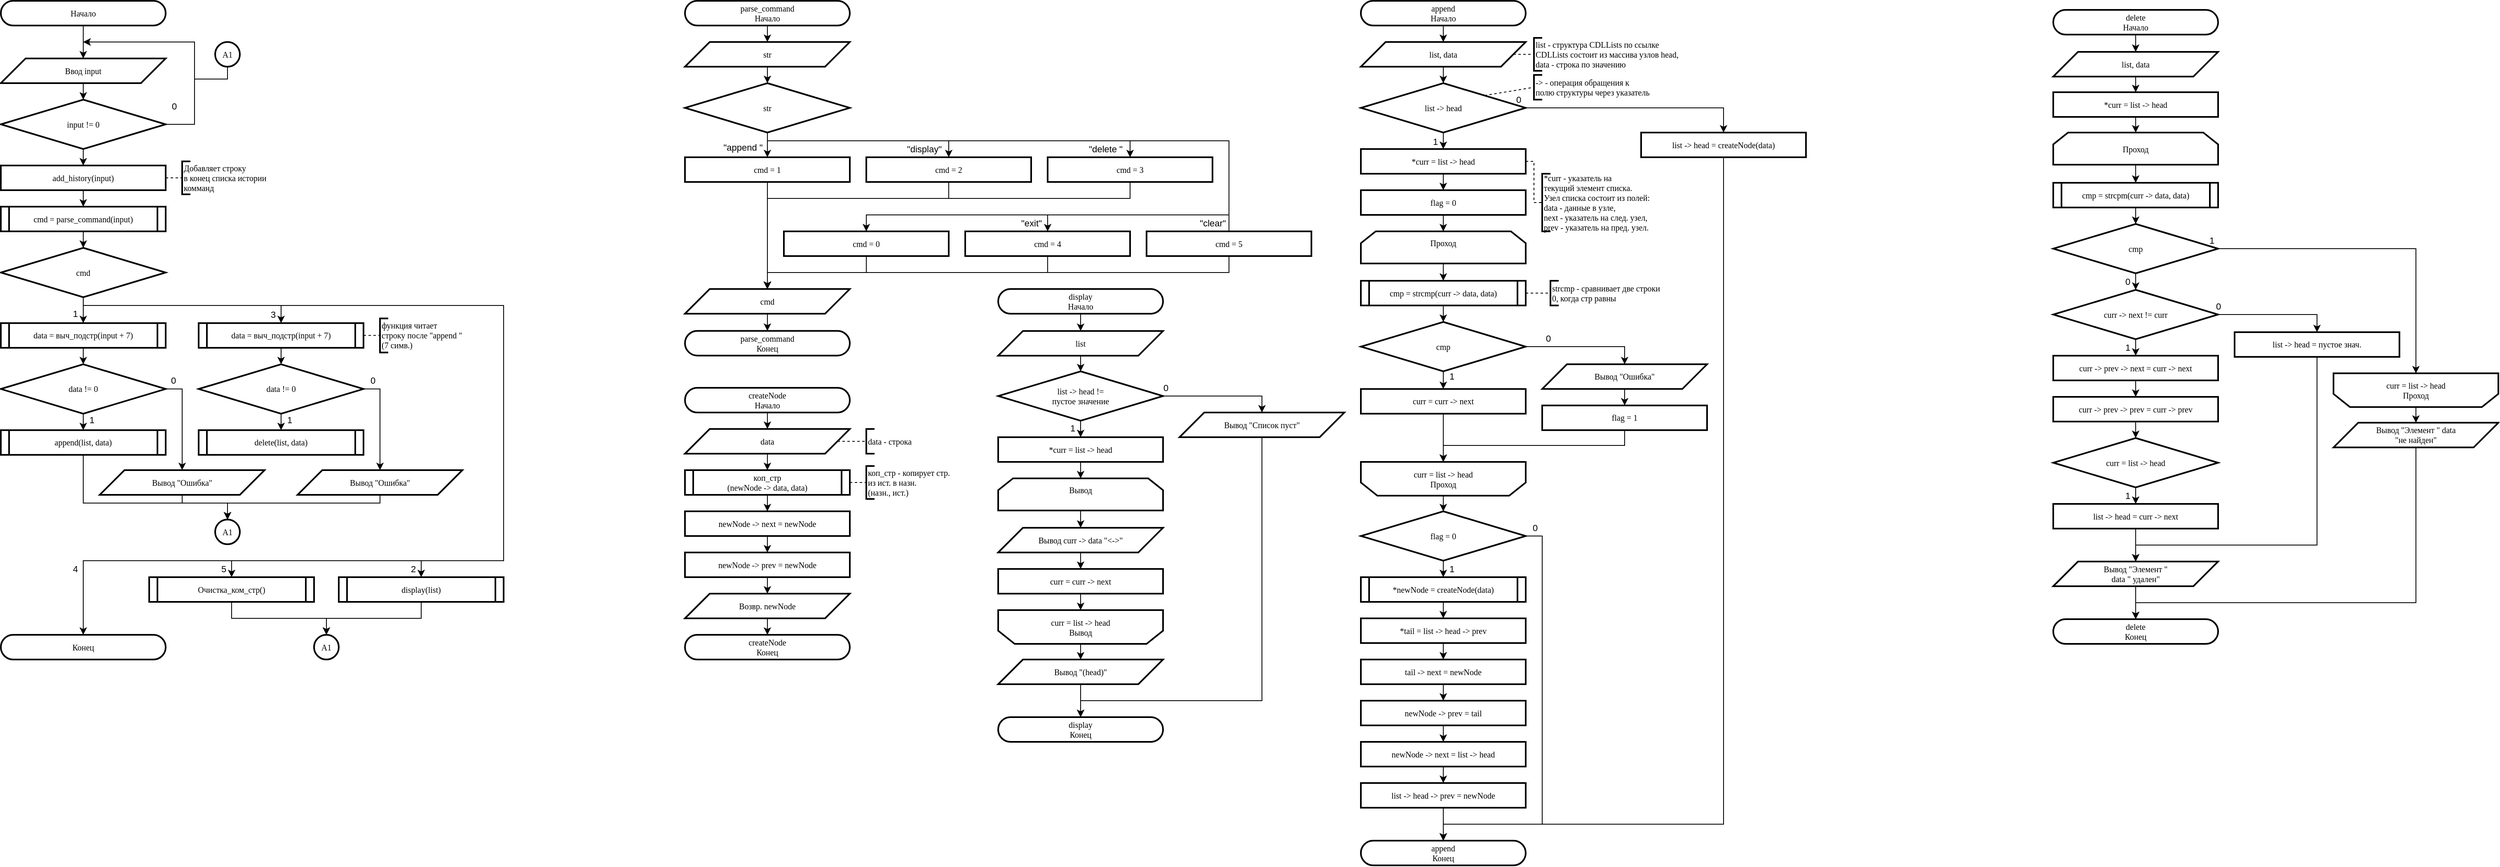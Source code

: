 <mxfile version="27.0.9">
  <diagram id="-h532lA4RHCof17ApdwV" name="Page-1">
    <mxGraphModel dx="2812" dy="1728" grid="1" gridSize="10" guides="1" tooltips="1" connect="1" arrows="1" fold="1" page="1" pageScale="1" pageWidth="827" pageHeight="1169" math="0" shadow="0">
      <root>
        <mxCell id="0" />
        <mxCell id="1" parent="0" />
        <mxCell id="2" value="Начало" style="rounded=1;whiteSpace=wrap;html=1;arcSize=50;container=0;strokeWidth=2;fontFamily=JetBrainsMono Nerd Font;fontSize=10;fontColor=#000000;" parent="1" vertex="1">
          <mxGeometry x="10" y="10" width="200" height="30" as="geometry" />
        </mxCell>
        <mxCell id="3" value="&lt;div&gt;&lt;span style=&quot;background-color: transparent;&quot;&gt;Конец&lt;/span&gt;&lt;/div&gt;" style="rounded=1;whiteSpace=wrap;html=1;arcSize=50;container=0;strokeWidth=2;fontFamily=JetBrainsMono Nerd Font;fontSize=10;glass=0;shadow=0;fontColor=#000000;" parent="1" vertex="1">
          <mxGeometry x="10" y="780" width="200" height="30" as="geometry" />
        </mxCell>
        <mxCell id="14" style="edgeStyle=none;html=1;exitX=0.5;exitY=1;exitDx=0;exitDy=0;entryX=0.5;entryY=0;entryDx=0;entryDy=0;fontColor=#000000;" parent="1" source="4" target="13" edge="1">
          <mxGeometry relative="1" as="geometry" />
        </mxCell>
        <mxCell id="4" value="Ввод input" style="shape=parallelogram;perimeter=parallelogramPerimeter;whiteSpace=wrap;html=1;fixedSize=1;size=30;container=0;strokeWidth=2;fontFamily=JetBrainsMono Nerd Font;fontSize=10;rounded=0;fontColor=#000000;" parent="1" vertex="1">
          <mxGeometry x="10" y="80" width="200" height="30" as="geometry" />
        </mxCell>
        <mxCell id="15" style="edgeStyle=orthogonalEdgeStyle;html=1;exitX=1;exitY=0.5;exitDx=0;exitDy=0;rounded=0;curved=0;strokeWidth=1;fontColor=#000000;" parent="1" source="13" edge="1">
          <mxGeometry relative="1" as="geometry">
            <mxPoint x="110" y="60" as="targetPoint" />
            <Array as="points">
              <mxPoint x="245" y="160" />
              <mxPoint x="245" y="60" />
              <mxPoint x="110" y="60" />
            </Array>
          </mxGeometry>
        </mxCell>
        <mxCell id="16" value="0" style="edgeLabel;html=1;align=center;verticalAlign=middle;resizable=0;points=[];fontColor=#000000;" parent="15" vertex="1" connectable="0">
          <mxGeometry x="-0.527" y="1" relative="1" as="geometry">
            <mxPoint x="-24" y="7" as="offset" />
          </mxGeometry>
        </mxCell>
        <mxCell id="22" style="edgeStyle=none;html=1;exitX=0.5;exitY=1;exitDx=0;exitDy=0;entryX=0.5;entryY=0;entryDx=0;entryDy=0;fontColor=#000000;" parent="1" source="13" target="19" edge="1">
          <mxGeometry relative="1" as="geometry" />
        </mxCell>
        <mxCell id="13" value="input != 0" style="rhombus;whiteSpace=wrap;html=1;strokeWidth=2;fontFamily=JetBrainsMono Nerd Font;fontSize=10;fontColor=#000000;" parent="1" vertex="1">
          <mxGeometry x="10" y="130" width="200" height="60" as="geometry" />
        </mxCell>
        <mxCell id="30" style="edgeStyle=none;html=1;exitX=0.5;exitY=1;exitDx=0;exitDy=0;entryX=0.5;entryY=0;entryDx=0;entryDy=0;" parent="1" source="17" target="29" edge="1">
          <mxGeometry relative="1" as="geometry" />
        </mxCell>
        <mxCell id="37" value="1" style="edgeLabel;html=1;align=center;verticalAlign=middle;resizable=0;points=[];" parent="30" vertex="1" connectable="0">
          <mxGeometry x="0.236" y="1" relative="1" as="geometry">
            <mxPoint x="-11" as="offset" />
          </mxGeometry>
        </mxCell>
        <mxCell id="48" style="edgeStyle=orthogonalEdgeStyle;html=1;exitX=0.5;exitY=1;exitDx=0;exitDy=0;entryX=0.5;entryY=0;entryDx=0;entryDy=0;rounded=0;curved=0;" parent="1" source="17" target="46" edge="1">
          <mxGeometry relative="1" as="geometry">
            <Array as="points">
              <mxPoint x="110" y="380" />
              <mxPoint x="350" y="380" />
            </Array>
          </mxGeometry>
        </mxCell>
        <mxCell id="49" value="3" style="edgeLabel;html=1;align=center;verticalAlign=middle;resizable=0;points=[];" parent="48" vertex="1" connectable="0">
          <mxGeometry x="0.949" relative="1" as="geometry">
            <mxPoint x="-10" y="-4" as="offset" />
          </mxGeometry>
        </mxCell>
        <mxCell id="73" style="edgeStyle=orthogonalEdgeStyle;html=1;exitX=0.5;exitY=1;exitDx=0;exitDy=0;entryX=0.5;entryY=0;entryDx=0;entryDy=0;rounded=0;" parent="1" source="17" target="65" edge="1">
          <mxGeometry relative="1" as="geometry">
            <Array as="points">
              <mxPoint x="110" y="380" />
              <mxPoint x="620" y="380" />
              <mxPoint x="620" y="690" />
              <mxPoint x="290" y="690" />
            </Array>
          </mxGeometry>
        </mxCell>
        <mxCell id="79" value="5" style="edgeLabel;html=1;align=center;verticalAlign=middle;resizable=0;points=[];" parent="73" vertex="1" connectable="0">
          <mxGeometry x="0.98" y="-1" relative="1" as="geometry">
            <mxPoint x="-9" y="2" as="offset" />
          </mxGeometry>
        </mxCell>
        <mxCell id="76" style="edgeStyle=orthogonalEdgeStyle;html=1;exitX=0.5;exitY=1;exitDx=0;exitDy=0;entryX=0.5;entryY=0;entryDx=0;entryDy=0;rounded=0;" parent="1" source="17" target="75" edge="1">
          <mxGeometry relative="1" as="geometry">
            <Array as="points">
              <mxPoint x="110" y="380" />
              <mxPoint x="620" y="380" />
              <mxPoint x="620" y="690" />
              <mxPoint x="520" y="690" />
            </Array>
          </mxGeometry>
        </mxCell>
        <mxCell id="80" value="2" style="edgeLabel;html=1;align=center;verticalAlign=middle;resizable=0;points=[];" parent="76" vertex="1" connectable="0">
          <mxGeometry x="0.972" y="-1" relative="1" as="geometry">
            <mxPoint x="-9" y="3" as="offset" />
          </mxGeometry>
        </mxCell>
        <mxCell id="77" style="edgeStyle=orthogonalEdgeStyle;html=1;exitX=0.5;exitY=1;exitDx=0;exitDy=0;entryX=0.5;entryY=0;entryDx=0;entryDy=0;rounded=0;" parent="1" source="17" target="3" edge="1">
          <mxGeometry relative="1" as="geometry">
            <Array as="points">
              <mxPoint x="110" y="380" />
              <mxPoint x="620" y="380" />
              <mxPoint x="620" y="690" />
              <mxPoint x="110" y="690" />
            </Array>
          </mxGeometry>
        </mxCell>
        <mxCell id="78" value="4" style="edgeLabel;html=1;align=center;verticalAlign=middle;resizable=0;points=[];" parent="77" vertex="1" connectable="0">
          <mxGeometry x="0.894" y="2" relative="1" as="geometry">
            <mxPoint x="-12" y="-4" as="offset" />
          </mxGeometry>
        </mxCell>
        <mxCell id="17" value="cmd" style="rhombus;whiteSpace=wrap;html=1;strokeWidth=2;fontFamily=JetBrainsMono Nerd Font;fontSize=10;fontColor=#000000;" parent="1" vertex="1">
          <mxGeometry x="10" y="310" width="200" height="60" as="geometry" />
        </mxCell>
        <mxCell id="25" style="edgeStyle=none;html=1;exitX=0.5;exitY=1;exitDx=0;exitDy=0;entryX=0.5;entryY=0;entryDx=0;entryDy=0;fontColor=#000000;" parent="1" source="19" target="24" edge="1">
          <mxGeometry relative="1" as="geometry" />
        </mxCell>
        <mxCell id="19" value="&lt;div&gt;add_history(input)&lt;/div&gt;" style="rounded=0;whiteSpace=wrap;html=1;strokeWidth=2;fontFamily=JetBrainsMono Nerd Font;fontSize=10;fontColor=#000000;" parent="1" vertex="1">
          <mxGeometry x="10" y="210.0" width="200" height="30" as="geometry" />
        </mxCell>
        <mxCell id="20" value="Добавляет строку &lt;br&gt;в конец списка истории&lt;br&gt;комманд" style="strokeWidth=2;html=1;shape=mxgraph.flowchart.annotation_1;align=left;pointerEvents=1;fontFamily=JetBrainsMono Nerd Font;fontSize=10;rounded=0;fontColor=#000000;" parent="1" vertex="1">
          <mxGeometry x="230" y="205" width="10" height="40" as="geometry" />
        </mxCell>
        <mxCell id="21" style="edgeStyle=orthogonalEdgeStyle;rounded=0;orthogonalLoop=1;jettySize=auto;html=1;exitX=1;exitY=0.5;exitDx=0;exitDy=0;entryX=0;entryY=0.5;entryDx=0;entryDy=0;entryPerimeter=0;dashed=1;endArrow=none;endFill=0;fontFamily=JetBrainsMono Nerd Font;fontColor=#000000;" parent="1" source="19" target="20" edge="1">
          <mxGeometry relative="1" as="geometry">
            <mxPoint x="260" y="225" as="sourcePoint" />
          </mxGeometry>
        </mxCell>
        <mxCell id="26" style="edgeStyle=none;html=1;exitX=0.5;exitY=1;exitDx=0;exitDy=0;entryX=0.5;entryY=0;entryDx=0;entryDy=0;fontColor=#000000;" parent="1" source="24" target="17" edge="1">
          <mxGeometry relative="1" as="geometry" />
        </mxCell>
        <mxCell id="24" value="cmd = parse_command(input)" style="shape=process;whiteSpace=wrap;html=1;backgroundOutline=1;strokeWidth=2;size=0.05;fontFamily=JetBrainsMono Nerd Font;fontSize=10;rounded=0;fontColor=#000000;" parent="1" vertex="1">
          <mxGeometry x="10" y="260" width="200" height="30" as="geometry" />
        </mxCell>
        <mxCell id="35" style="edgeStyle=none;html=1;exitX=0.5;exitY=1;exitDx=0;exitDy=0;entryX=0.5;entryY=0;entryDx=0;entryDy=0;" parent="1" source="27" target="34" edge="1">
          <mxGeometry relative="1" as="geometry" />
        </mxCell>
        <mxCell id="36" value="1" style="edgeLabel;html=1;align=center;verticalAlign=middle;resizable=0;points=[];" parent="35" vertex="1" connectable="0">
          <mxGeometry x="-0.243" y="-1" relative="1" as="geometry">
            <mxPoint x="11" as="offset" />
          </mxGeometry>
        </mxCell>
        <mxCell id="52" style="edgeStyle=orthogonalEdgeStyle;html=1;exitX=1;exitY=0.5;exitDx=0;exitDy=0;entryX=0.5;entryY=0;entryDx=0;entryDy=0;rounded=0;" parent="1" source="27" target="51" edge="1">
          <mxGeometry relative="1" as="geometry">
            <Array as="points">
              <mxPoint x="230" y="481" />
              <mxPoint x="230" y="580" />
            </Array>
          </mxGeometry>
        </mxCell>
        <mxCell id="53" value="0" style="edgeLabel;html=1;align=center;verticalAlign=middle;resizable=0;points=[];" parent="52" vertex="1" connectable="0">
          <mxGeometry x="-0.853" y="2" relative="1" as="geometry">
            <mxPoint y="-9" as="offset" />
          </mxGeometry>
        </mxCell>
        <mxCell id="27" value="data != 0" style="rhombus;whiteSpace=wrap;html=1;strokeWidth=2;fontFamily=JetBrainsMono Nerd Font;fontSize=10;" parent="1" vertex="1">
          <mxGeometry x="10" y="451.43" width="200" height="60" as="geometry" />
        </mxCell>
        <mxCell id="33" style="edgeStyle=none;html=1;exitX=0.5;exitY=1;exitDx=0;exitDy=0;entryX=0.5;entryY=0;entryDx=0;entryDy=0;" parent="1" source="29" target="27" edge="1">
          <mxGeometry relative="1" as="geometry" />
        </mxCell>
        <mxCell id="29" value="data = выч_подстр(input + 7)" style="shape=process;whiteSpace=wrap;html=1;backgroundOutline=1;strokeWidth=2;size=0.05;fontFamily=JetBrainsMono Nerd Font;fontSize=10;rounded=0;" parent="1" vertex="1">
          <mxGeometry x="10" y="401.43" width="200" height="30" as="geometry" />
        </mxCell>
        <mxCell id="68" style="edgeStyle=orthogonalEdgeStyle;html=1;exitX=0.5;exitY=1;exitDx=0;exitDy=0;entryX=0.5;entryY=0;entryDx=0;entryDy=0;rounded=0;curved=0;" parent="1" source="34" target="67" edge="1">
          <mxGeometry relative="1" as="geometry">
            <Array as="points">
              <mxPoint x="110" y="620" />
              <mxPoint x="285" y="620" />
            </Array>
          </mxGeometry>
        </mxCell>
        <mxCell id="34" value="append(list, data)" style="shape=process;whiteSpace=wrap;html=1;backgroundOutline=1;strokeWidth=2;size=0.05;fontFamily=JetBrainsMono Nerd Font;fontSize=10;rounded=0;" parent="1" vertex="1">
          <mxGeometry x="10" y="531.43" width="200" height="30" as="geometry" />
        </mxCell>
        <mxCell id="42" style="edgeStyle=none;html=1;exitX=0.5;exitY=1;exitDx=0;exitDy=0;entryX=0.5;entryY=0;entryDx=0;entryDy=0;" parent="1" source="44" target="47" edge="1">
          <mxGeometry relative="1" as="geometry" />
        </mxCell>
        <mxCell id="43" value="1" style="edgeLabel;html=1;align=center;verticalAlign=middle;resizable=0;points=[];" parent="42" vertex="1" connectable="0">
          <mxGeometry x="-0.243" y="-1" relative="1" as="geometry">
            <mxPoint x="11" as="offset" />
          </mxGeometry>
        </mxCell>
        <mxCell id="55" style="edgeStyle=orthogonalEdgeStyle;html=1;exitX=1;exitY=0.5;exitDx=0;exitDy=0;entryX=0.5;entryY=0;entryDx=0;entryDy=0;rounded=0;curved=0;" parent="1" source="44" target="54" edge="1">
          <mxGeometry relative="1" as="geometry">
            <Array as="points">
              <mxPoint x="470" y="481" />
              <mxPoint x="470" y="570" />
            </Array>
          </mxGeometry>
        </mxCell>
        <mxCell id="56" value="0" style="edgeLabel;html=1;align=center;verticalAlign=middle;resizable=0;points=[];" parent="55" vertex="1" connectable="0">
          <mxGeometry x="-0.875" y="1" relative="1" as="geometry">
            <mxPoint x="3" y="-10" as="offset" />
          </mxGeometry>
        </mxCell>
        <mxCell id="44" value="data != 0" style="rhombus;whiteSpace=wrap;html=1;strokeWidth=2;fontFamily=JetBrainsMono Nerd Font;fontSize=10;" parent="1" vertex="1">
          <mxGeometry x="250" y="451.43" width="200" height="60" as="geometry" />
        </mxCell>
        <mxCell id="45" style="edgeStyle=none;html=1;exitX=0.5;exitY=1;exitDx=0;exitDy=0;entryX=0.5;entryY=0;entryDx=0;entryDy=0;" parent="1" source="46" target="44" edge="1">
          <mxGeometry relative="1" as="geometry" />
        </mxCell>
        <mxCell id="46" value="data = выч_подстр(input + 7)" style="shape=process;whiteSpace=wrap;html=1;backgroundOutline=1;strokeWidth=2;size=0.05;fontFamily=JetBrainsMono Nerd Font;fontSize=10;rounded=0;" parent="1" vertex="1">
          <mxGeometry x="250" y="401.43" width="200" height="30" as="geometry" />
        </mxCell>
        <mxCell id="47" value="delete(list, data)" style="shape=process;whiteSpace=wrap;html=1;backgroundOutline=1;strokeWidth=2;size=0.05;fontFamily=JetBrainsMono Nerd Font;fontSize=10;rounded=0;" parent="1" vertex="1">
          <mxGeometry x="250" y="531.43" width="200" height="30" as="geometry" />
        </mxCell>
        <mxCell id="69" style="edgeStyle=orthogonalEdgeStyle;html=1;exitX=0.5;exitY=1;exitDx=0;exitDy=0;entryX=0.5;entryY=0;entryDx=0;entryDy=0;rounded=0;" parent="1" source="51" target="67" edge="1">
          <mxGeometry relative="1" as="geometry">
            <Array as="points">
              <mxPoint x="230" y="620" />
              <mxPoint x="285" y="620" />
            </Array>
          </mxGeometry>
        </mxCell>
        <mxCell id="51" value="Вывод &quot;Ошибка&quot;" style="shape=parallelogram;perimeter=parallelogramPerimeter;whiteSpace=wrap;html=1;fixedSize=1;size=30;container=0;strokeWidth=2;fontFamily=JetBrainsMono Nerd Font;fontSize=10;rounded=0;" parent="1" vertex="1">
          <mxGeometry x="130" y="580" width="200" height="30" as="geometry" />
        </mxCell>
        <mxCell id="70" style="edgeStyle=orthogonalEdgeStyle;html=1;exitX=0.5;exitY=1;exitDx=0;exitDy=0;entryX=0.5;entryY=0;entryDx=0;entryDy=0;rounded=0;" parent="1" source="54" target="67" edge="1">
          <mxGeometry relative="1" as="geometry">
            <Array as="points">
              <mxPoint x="470" y="620" />
              <mxPoint x="285" y="620" />
            </Array>
          </mxGeometry>
        </mxCell>
        <mxCell id="54" value="Вывод &quot;Ошибка&quot;" style="shape=parallelogram;perimeter=parallelogramPerimeter;whiteSpace=wrap;html=1;fixedSize=1;size=30;container=0;strokeWidth=2;fontFamily=JetBrainsMono Nerd Font;fontSize=10;rounded=0;" parent="1" vertex="1">
          <mxGeometry x="370" y="580" width="200" height="30" as="geometry" />
        </mxCell>
        <mxCell id="57" value="функция читает&lt;div&gt;строку после &quot;append &quot;&lt;/div&gt;&lt;div&gt;(7 симв.)&lt;/div&gt;" style="strokeWidth=2;html=1;shape=mxgraph.flowchart.annotation_1;align=left;pointerEvents=1;fontFamily=JetBrainsMono Nerd Font;fontSize=10;rounded=0;" parent="1" vertex="1">
          <mxGeometry x="470" y="395.72" width="10" height="41.43" as="geometry" />
        </mxCell>
        <mxCell id="58" style="edgeStyle=none;html=1;exitX=1;exitY=0.5;exitDx=0;exitDy=0;entryX=0;entryY=0.5;entryDx=0;entryDy=0;entryPerimeter=0;dashed=1;endArrow=none;endFill=0;" parent="1" source="46" target="57" edge="1">
          <mxGeometry relative="1" as="geometry" />
        </mxCell>
        <mxCell id="82" style="edgeStyle=orthogonalEdgeStyle;html=1;exitX=0.5;exitY=1;exitDx=0;exitDy=0;entryX=0.5;entryY=0;entryDx=0;entryDy=0;rounded=0;" parent="1" source="65" target="81" edge="1">
          <mxGeometry relative="1" as="geometry" />
        </mxCell>
        <mxCell id="65" value="Очистка_ком_стр()" style="shape=process;whiteSpace=wrap;html=1;backgroundOutline=1;strokeWidth=2;size=0.05;fontFamily=JetBrainsMono Nerd Font;fontSize=10;rounded=0;" parent="1" vertex="1">
          <mxGeometry x="190" y="710" width="200" height="30" as="geometry" />
        </mxCell>
        <mxCell id="67" value="A1" style="ellipse;whiteSpace=wrap;html=1;aspect=fixed;fontFamily=JetBrainsMono Nerd Font;strokeWidth=2;fontSize=10;" parent="1" vertex="1">
          <mxGeometry x="270" y="640" width="30" height="30" as="geometry" />
        </mxCell>
        <mxCell id="72" style="edgeStyle=orthogonalEdgeStyle;html=1;exitX=0.5;exitY=1;exitDx=0;exitDy=0;rounded=0;" parent="1" source="71" edge="1">
          <mxGeometry relative="1" as="geometry">
            <mxPoint x="110" y="60" as="targetPoint" />
            <Array as="points">
              <mxPoint x="245" y="105" />
              <mxPoint x="245" y="60" />
            </Array>
          </mxGeometry>
        </mxCell>
        <mxCell id="71" value="A1" style="ellipse;whiteSpace=wrap;html=1;aspect=fixed;fontFamily=JetBrainsMono Nerd Font;strokeWidth=2;fontSize=10;" parent="1" vertex="1">
          <mxGeometry x="270" y="60" width="30" height="30" as="geometry" />
        </mxCell>
        <mxCell id="83" style="edgeStyle=orthogonalEdgeStyle;html=1;exitX=0.5;exitY=1;exitDx=0;exitDy=0;entryX=0.5;entryY=0;entryDx=0;entryDy=0;rounded=0;" parent="1" source="75" target="81" edge="1">
          <mxGeometry relative="1" as="geometry" />
        </mxCell>
        <mxCell id="75" value="display(list)" style="shape=process;whiteSpace=wrap;html=1;backgroundOutline=1;strokeWidth=2;size=0.05;fontFamily=JetBrainsMono Nerd Font;fontSize=10;rounded=0;" parent="1" vertex="1">
          <mxGeometry x="420" y="710" width="200" height="30" as="geometry" />
        </mxCell>
        <mxCell id="81" value="A1" style="ellipse;whiteSpace=wrap;html=1;aspect=fixed;fontFamily=JetBrainsMono Nerd Font;strokeWidth=2;fontSize=10;" parent="1" vertex="1">
          <mxGeometry x="390" y="780" width="30" height="30" as="geometry" />
        </mxCell>
        <mxCell id="88" style="edgeStyle=none;html=1;exitX=0.5;exitY=1;exitDx=0;exitDy=0;entryX=0.5;entryY=0;entryDx=0;entryDy=0;" parent="1" source="85" target="87" edge="1">
          <mxGeometry relative="1" as="geometry" />
        </mxCell>
        <mxCell id="85" value="parse_command&lt;br&gt;Начало" style="rounded=1;whiteSpace=wrap;html=1;arcSize=50;container=0;strokeWidth=2;fontFamily=JetBrainsMono Nerd Font;fontSize=10;" parent="1" vertex="1">
          <mxGeometry x="840" y="10" width="200" height="30" as="geometry" />
        </mxCell>
        <mxCell id="90" style="edgeStyle=none;html=1;exitX=0.5;exitY=1;exitDx=0;exitDy=0;entryX=0.5;entryY=0;entryDx=0;entryDy=0;" parent="1" source="87" target="89" edge="1">
          <mxGeometry relative="1" as="geometry" />
        </mxCell>
        <mxCell id="87" value="str" style="shape=parallelogram;perimeter=parallelogramPerimeter;whiteSpace=wrap;html=1;fixedSize=1;size=30;container=0;strokeWidth=2;fontFamily=JetBrainsMono Nerd Font;fontSize=10;rounded=0;" parent="1" vertex="1">
          <mxGeometry x="840" y="60" width="200" height="30" as="geometry" />
        </mxCell>
        <mxCell id="92" style="edgeStyle=none;html=1;exitX=0.5;exitY=1;exitDx=0;exitDy=0;entryX=0.5;entryY=0;entryDx=0;entryDy=0;" parent="1" source="89" target="91" edge="1">
          <mxGeometry relative="1" as="geometry" />
        </mxCell>
        <mxCell id="93" value="&quot;append &quot;" style="edgeLabel;html=1;align=center;verticalAlign=middle;resizable=0;points=[];" parent="92" vertex="1" connectable="0">
          <mxGeometry x="0.171" y="-1" relative="1" as="geometry">
            <mxPoint x="-29" as="offset" />
          </mxGeometry>
        </mxCell>
        <mxCell id="98" style="edgeStyle=orthogonalEdgeStyle;html=1;exitX=0.5;exitY=1;exitDx=0;exitDy=0;entryX=0.5;entryY=0;entryDx=0;entryDy=0;rounded=0;" parent="1" source="89" target="95" edge="1">
          <mxGeometry relative="1" as="geometry">
            <Array as="points">
              <mxPoint x="940" y="180" />
              <mxPoint x="1160" y="180" />
            </Array>
          </mxGeometry>
        </mxCell>
        <mxCell id="99" value="&quot;display&quot;" style="edgeLabel;html=1;align=center;verticalAlign=middle;resizable=0;points=[];" parent="98" vertex="1" connectable="0">
          <mxGeometry x="0.889" y="-1" relative="1" as="geometry">
            <mxPoint x="-29" y="4" as="offset" />
          </mxGeometry>
        </mxCell>
        <mxCell id="100" style="edgeStyle=orthogonalEdgeStyle;html=1;exitX=0.5;exitY=1;exitDx=0;exitDy=0;entryX=0.5;entryY=0;entryDx=0;entryDy=0;rounded=0;curved=0;" parent="1" source="89" target="96" edge="1">
          <mxGeometry relative="1" as="geometry">
            <Array as="points">
              <mxPoint x="940" y="180" />
              <mxPoint x="1380" y="180" />
            </Array>
          </mxGeometry>
        </mxCell>
        <mxCell id="101" value="&quot;delete &quot;" style="edgeLabel;html=1;align=center;verticalAlign=middle;resizable=0;points=[];" parent="100" vertex="1" connectable="0">
          <mxGeometry x="0.953" y="-2" relative="1" as="geometry">
            <mxPoint x="-28" y="1" as="offset" />
          </mxGeometry>
        </mxCell>
        <mxCell id="109" style="edgeStyle=orthogonalEdgeStyle;html=1;exitX=0.5;exitY=1;exitDx=0;exitDy=0;entryX=0.5;entryY=0;entryDx=0;entryDy=0;strokeColor=default;rounded=0;" parent="1" source="89" target="97" edge="1">
          <mxGeometry relative="1" as="geometry">
            <Array as="points">
              <mxPoint x="940" y="180" />
              <mxPoint x="1500" y="180" />
              <mxPoint x="1500" y="300" />
            </Array>
          </mxGeometry>
        </mxCell>
        <mxCell id="112" value="&quot;clear&quot;" style="edgeLabel;html=1;align=center;verticalAlign=middle;resizable=0;points=[];" parent="109" vertex="1" connectable="0">
          <mxGeometry x="0.968" relative="1" as="geometry">
            <mxPoint x="-20" y="-19" as="offset" />
          </mxGeometry>
        </mxCell>
        <mxCell id="110" style="edgeStyle=orthogonalEdgeStyle;html=1;exitX=0.5;exitY=1;exitDx=0;exitDy=0;entryX=0.5;entryY=0;entryDx=0;entryDy=0;rounded=0;curved=0;" parent="1" source="89" target="94" edge="1">
          <mxGeometry relative="1" as="geometry">
            <Array as="points">
              <mxPoint x="940" y="180" />
              <mxPoint x="1500" y="180" />
              <mxPoint x="1500" y="270" />
              <mxPoint x="1280" y="270" />
            </Array>
          </mxGeometry>
        </mxCell>
        <mxCell id="111" value="&quot;exit&quot;" style="edgeLabel;html=1;align=center;verticalAlign=middle;resizable=0;points=[];" parent="110" vertex="1" connectable="0">
          <mxGeometry x="0.978" relative="1" as="geometry">
            <mxPoint x="-20" as="offset" />
          </mxGeometry>
        </mxCell>
        <mxCell id="114" style="edgeStyle=orthogonalEdgeStyle;html=1;exitX=0.5;exitY=1;exitDx=0;exitDy=0;entryX=0.5;entryY=0;entryDx=0;entryDy=0;rounded=0;curved=0;" parent="1" source="89" target="113" edge="1">
          <mxGeometry relative="1" as="geometry">
            <Array as="points">
              <mxPoint x="940" y="180" />
              <mxPoint x="1500" y="180" />
              <mxPoint x="1500" y="270" />
              <mxPoint x="1060" y="270" />
            </Array>
          </mxGeometry>
        </mxCell>
        <mxCell id="89" value="str" style="rhombus;whiteSpace=wrap;html=1;strokeWidth=2;fontFamily=JetBrainsMono Nerd Font;fontSize=10;" parent="1" vertex="1">
          <mxGeometry x="840" y="110" width="200" height="60" as="geometry" />
        </mxCell>
        <mxCell id="103" style="edgeStyle=orthogonalEdgeStyle;html=1;exitX=0.5;exitY=1;exitDx=0;exitDy=0;entryX=0.5;entryY=0;entryDx=0;entryDy=0;rounded=0;" parent="1" source="91" target="119" edge="1">
          <mxGeometry relative="1" as="geometry">
            <mxPoint x="940" y="421.43" as="targetPoint" />
          </mxGeometry>
        </mxCell>
        <mxCell id="91" value="&lt;div&gt;cmd = 1&lt;/div&gt;" style="rounded=0;whiteSpace=wrap;html=1;strokeWidth=2;fontFamily=JetBrainsMono Nerd Font;fontSize=10;" parent="1" vertex="1">
          <mxGeometry x="840" y="200.0" width="200" height="30" as="geometry" />
        </mxCell>
        <mxCell id="116" style="edgeStyle=orthogonalEdgeStyle;html=1;exitX=0.5;exitY=1;exitDx=0;exitDy=0;entryX=0.5;entryY=0;entryDx=0;entryDy=0;rounded=0;" parent="1" source="94" target="119" edge="1">
          <mxGeometry relative="1" as="geometry">
            <mxPoint x="940" y="421.43" as="targetPoint" />
            <Array as="points">
              <mxPoint x="1280" y="340" />
              <mxPoint x="940" y="340" />
            </Array>
          </mxGeometry>
        </mxCell>
        <mxCell id="94" value="&lt;div&gt;cmd = 4&lt;/div&gt;" style="rounded=0;whiteSpace=wrap;html=1;strokeWidth=2;fontFamily=JetBrainsMono Nerd Font;fontSize=10;" parent="1" vertex="1">
          <mxGeometry x="1180" y="290.0" width="200" height="30" as="geometry" />
        </mxCell>
        <mxCell id="104" style="edgeStyle=orthogonalEdgeStyle;html=1;exitX=0.5;exitY=1;exitDx=0;exitDy=0;entryX=0.5;entryY=0;entryDx=0;entryDy=0;rounded=0;curved=0;" parent="1" source="95" target="119" edge="1">
          <mxGeometry relative="1" as="geometry">
            <mxPoint x="940" y="421.43" as="targetPoint" />
            <Array as="points">
              <mxPoint x="1160" y="250" />
              <mxPoint x="940" y="250" />
            </Array>
          </mxGeometry>
        </mxCell>
        <mxCell id="95" value="&lt;div&gt;cmd = 2&lt;/div&gt;" style="rounded=0;whiteSpace=wrap;html=1;strokeWidth=2;fontFamily=JetBrainsMono Nerd Font;fontSize=10;" parent="1" vertex="1">
          <mxGeometry x="1060" y="200.0" width="200" height="30" as="geometry" />
        </mxCell>
        <mxCell id="105" style="edgeStyle=orthogonalEdgeStyle;html=1;exitX=0.5;exitY=1;exitDx=0;exitDy=0;rounded=0;entryX=0.5;entryY=0;entryDx=0;entryDy=0;" parent="1" source="96" target="119" edge="1">
          <mxGeometry relative="1" as="geometry">
            <mxPoint x="940" y="421.43" as="targetPoint" />
            <Array as="points">
              <mxPoint x="1380" y="250" />
              <mxPoint x="940" y="250" />
            </Array>
          </mxGeometry>
        </mxCell>
        <mxCell id="96" value="&lt;div&gt;cmd = 3&lt;/div&gt;" style="rounded=0;whiteSpace=wrap;html=1;strokeWidth=2;fontFamily=JetBrainsMono Nerd Font;fontSize=10;" parent="1" vertex="1">
          <mxGeometry x="1280" y="200.0" width="200" height="30" as="geometry" />
        </mxCell>
        <mxCell id="97" value="&lt;div&gt;cmd = 5&lt;/div&gt;" style="rounded=0;whiteSpace=wrap;html=1;strokeWidth=2;fontFamily=JetBrainsMono Nerd Font;fontSize=10;" parent="1" vertex="1">
          <mxGeometry x="1400" y="290.0" width="200" height="30" as="geometry" />
        </mxCell>
        <mxCell id="115" style="edgeStyle=orthogonalEdgeStyle;html=1;exitX=0.5;exitY=1;exitDx=0;exitDy=0;entryX=0.5;entryY=0;entryDx=0;entryDy=0;rounded=0;curved=0;" parent="1" source="113" target="119" edge="1">
          <mxGeometry relative="1" as="geometry">
            <mxPoint x="940" y="421.43" as="targetPoint" />
            <Array as="points">
              <mxPoint x="1060" y="340" />
              <mxPoint x="940" y="340" />
            </Array>
          </mxGeometry>
        </mxCell>
        <mxCell id="113" value="&lt;div&gt;cmd = 0&lt;/div&gt;" style="rounded=0;whiteSpace=wrap;html=1;strokeWidth=2;fontFamily=JetBrainsMono Nerd Font;fontSize=10;" parent="1" vertex="1">
          <mxGeometry x="960" y="290.0" width="200" height="30" as="geometry" />
        </mxCell>
        <mxCell id="117" style="edgeStyle=orthogonalEdgeStyle;html=1;exitX=0.5;exitY=1;exitDx=0;exitDy=0;entryX=0.5;entryY=0;entryDx=0;entryDy=0;rounded=0;" parent="1" source="97" target="119" edge="1">
          <mxGeometry relative="1" as="geometry">
            <mxPoint x="940" y="421.43" as="targetPoint" />
            <Array as="points">
              <mxPoint x="1500" y="340" />
              <mxPoint x="940" y="340" />
            </Array>
          </mxGeometry>
        </mxCell>
        <mxCell id="118" value="&lt;div&gt;parse_command&lt;span style=&quot;background-color: transparent;&quot;&gt;&lt;br&gt;Конец&lt;/span&gt;&lt;/div&gt;" style="rounded=1;whiteSpace=wrap;html=1;arcSize=50;container=0;strokeWidth=2;fontFamily=JetBrainsMono Nerd Font;fontSize=10;glass=0;shadow=0;" parent="1" vertex="1">
          <mxGeometry x="840" y="410.85" width="200" height="30" as="geometry" />
        </mxCell>
        <mxCell id="120" style="edgeStyle=none;html=1;exitX=0.5;exitY=1;exitDx=0;exitDy=0;entryX=0.5;entryY=0;entryDx=0;entryDy=0;" parent="1" source="119" target="118" edge="1">
          <mxGeometry relative="1" as="geometry" />
        </mxCell>
        <mxCell id="119" value="cmd" style="shape=parallelogram;perimeter=parallelogramPerimeter;whiteSpace=wrap;html=1;fixedSize=1;size=30;container=0;strokeWidth=2;fontFamily=JetBrainsMono Nerd Font;fontSize=10;rounded=0;" parent="1" vertex="1">
          <mxGeometry x="840" y="360" width="200" height="30" as="geometry" />
        </mxCell>
        <mxCell id="127" style="edgeStyle=none;html=1;exitX=0.5;exitY=1;exitDx=0;exitDy=0;entryX=0.5;entryY=0;entryDx=0;entryDy=0;" parent="1" source="121" target="128" edge="1">
          <mxGeometry relative="1" as="geometry">
            <mxPoint x="1760" y="50" as="targetPoint" />
          </mxGeometry>
        </mxCell>
        <mxCell id="121" value="append&lt;br&gt;Начало" style="rounded=1;whiteSpace=wrap;html=1;arcSize=50;container=0;strokeWidth=2;fontFamily=JetBrainsMono Nerd Font;fontSize=10;" parent="1" vertex="1">
          <mxGeometry x="1660" y="10" width="200" height="30" as="geometry" />
        </mxCell>
        <mxCell id="122" value="&lt;div&gt;&lt;span style=&quot;background-color: transparent;&quot;&gt;append&lt;br&gt;Конец&lt;/span&gt;&lt;/div&gt;" style="rounded=1;whiteSpace=wrap;html=1;arcSize=50;container=0;strokeWidth=2;fontFamily=JetBrainsMono Nerd Font;fontSize=10;glass=0;shadow=0;" parent="1" vertex="1">
          <mxGeometry x="1660" y="1030" width="200" height="30" as="geometry" />
        </mxCell>
        <mxCell id="125" style="edgeStyle=none;html=1;exitX=0.5;exitY=1;exitDx=0;exitDy=0;entryX=0.5;entryY=0;entryDx=0;entryDy=0;" parent="1" source="2" target="4" edge="1">
          <mxGeometry relative="1" as="geometry">
            <mxPoint x="110" y="40.0" as="sourcePoint" />
          </mxGeometry>
        </mxCell>
        <mxCell id="131" style="edgeStyle=orthogonalEdgeStyle;html=1;exitX=1;exitY=0.5;exitDx=0;exitDy=0;entryX=0.5;entryY=0;entryDx=0;entryDy=0;rounded=0;curved=0;" parent="1" source="126" target="130" edge="1">
          <mxGeometry relative="1" as="geometry" />
        </mxCell>
        <mxCell id="139" value="0" style="edgeLabel;html=1;align=center;verticalAlign=middle;resizable=0;points=[];" parent="131" vertex="1" connectable="0">
          <mxGeometry x="-0.467" y="-1" relative="1" as="geometry">
            <mxPoint x="-81" y="-11" as="offset" />
          </mxGeometry>
        </mxCell>
        <mxCell id="181" style="edgeStyle=none;html=1;exitX=0.5;exitY=1;exitDx=0;exitDy=0;entryX=0.5;entryY=0;entryDx=0;entryDy=0;" parent="1" source="126" target="137" edge="1">
          <mxGeometry relative="1" as="geometry" />
        </mxCell>
        <mxCell id="182" value="1" style="edgeLabel;html=1;align=center;verticalAlign=middle;resizable=0;points=[];" parent="181" vertex="1" connectable="0">
          <mxGeometry x="-0.375" y="1" relative="1" as="geometry">
            <mxPoint x="-11" y="4" as="offset" />
          </mxGeometry>
        </mxCell>
        <mxCell id="126" value="list -&amp;gt; head" style="rhombus;whiteSpace=wrap;html=1;strokeWidth=2;fontFamily=JetBrainsMono Nerd Font;fontSize=10;" parent="1" vertex="1">
          <mxGeometry x="1660" y="110" width="200" height="60" as="geometry" />
        </mxCell>
        <mxCell id="129" style="edgeStyle=none;html=1;exitX=0.5;exitY=1;exitDx=0;exitDy=0;entryX=0.5;entryY=0;entryDx=0;entryDy=0;" parent="1" source="128" target="126" edge="1">
          <mxGeometry relative="1" as="geometry" />
        </mxCell>
        <mxCell id="128" value="list, data" style="shape=parallelogram;perimeter=parallelogramPerimeter;whiteSpace=wrap;html=1;fixedSize=1;size=30;container=0;strokeWidth=2;fontFamily=JetBrainsMono Nerd Font;fontSize=10;rounded=0;" parent="1" vertex="1">
          <mxGeometry x="1660" y="60" width="200" height="30" as="geometry" />
        </mxCell>
        <mxCell id="183" style="edgeStyle=orthogonalEdgeStyle;html=1;exitX=0.5;exitY=1;exitDx=0;exitDy=0;entryX=0.5;entryY=0;entryDx=0;entryDy=0;rounded=0;curved=0;" parent="1" source="130" target="122" edge="1">
          <mxGeometry relative="1" as="geometry">
            <Array as="points">
              <mxPoint x="2100" y="1010" />
              <mxPoint x="1760" y="1010" />
            </Array>
          </mxGeometry>
        </mxCell>
        <mxCell id="130" value="&lt;div&gt;list -&amp;gt; head = createNode(data)&lt;/div&gt;" style="rounded=0;whiteSpace=wrap;html=1;strokeWidth=2;fontFamily=JetBrainsMono Nerd Font;fontSize=10;" parent="1" vertex="1">
          <mxGeometry x="2000" y="170.0" width="200" height="30" as="geometry" />
        </mxCell>
        <mxCell id="134" value="-&amp;gt; - операция обращения к&lt;br&gt;полю структуры через указатель" style="strokeWidth=2;html=1;shape=mxgraph.flowchart.annotation_1;align=left;pointerEvents=1;fontFamily=JetBrainsMono Nerd Font;fontSize=10;rounded=0;" parent="1" vertex="1">
          <mxGeometry x="1870" y="100" width="10" height="30" as="geometry" />
        </mxCell>
        <mxCell id="135" style="rounded=0;orthogonalLoop=1;jettySize=auto;html=1;exitX=1;exitY=0;exitDx=0;exitDy=0;entryX=0;entryY=0.5;entryDx=0;entryDy=0;entryPerimeter=0;dashed=1;endArrow=none;endFill=0;fontFamily=JetBrainsMono Nerd Font;" parent="1" source="126" target="134" edge="1">
          <mxGeometry relative="1" as="geometry">
            <mxPoint x="1940" y="87" as="sourcePoint" />
          </mxGeometry>
        </mxCell>
        <mxCell id="162" style="edgeStyle=none;html=1;exitX=0.5;exitY=1;exitDx=0;exitDy=0;entryX=0.5;entryY=0;entryDx=0;entryDy=0;" parent="1" source="137" target="161" edge="1">
          <mxGeometry relative="1" as="geometry" />
        </mxCell>
        <mxCell id="137" value="*curr = list -&amp;gt; head" style="rounded=0;whiteSpace=wrap;html=1;strokeWidth=2;fontFamily=JetBrainsMono Nerd Font;fontSize=10;" parent="1" vertex="1">
          <mxGeometry x="1660" y="190.0" width="200" height="30" as="geometry" />
        </mxCell>
        <mxCell id="170" style="edgeStyle=none;html=1;exitX=0.5;exitY=0;exitDx=0;exitDy=0;entryX=0.5;entryY=0;entryDx=0;entryDy=0;" parent="1" source="141" target="167" edge="1">
          <mxGeometry relative="1" as="geometry" />
        </mxCell>
        <mxCell id="141" value="&lt;div style=&quot;font-size: 10px;&quot;&gt;curr = list -&amp;gt; head&lt;br&gt;Проход&lt;/div&gt;" style="shape=loopLimit;whiteSpace=wrap;html=1;size=20;direction=west;strokeWidth=2;fontFamily=JetBrainsMono Nerd Font;fontSize=10;rounded=0;" parent="1" vertex="1">
          <mxGeometry x="1660" y="570" width="200" height="41" as="geometry" />
        </mxCell>
        <mxCell id="147" style="edgeStyle=none;html=1;exitX=0.5;exitY=1;exitDx=0;exitDy=0;entryX=0.5;entryY=0;entryDx=0;entryDy=0;" parent="1" source="142" target="144" edge="1">
          <mxGeometry relative="1" as="geometry" />
        </mxCell>
        <mxCell id="142" value="&lt;div style=&quot;font-size: 10px;&quot;&gt;Проход&lt;/div&gt;&lt;div style=&quot;font-size: 10px;&quot;&gt;&lt;br&gt;&lt;/div&gt;" style="shape=loopLimit;whiteSpace=wrap;html=1;size=18;direction=east;strokeWidth=2;fontFamily=JetBrainsMono Nerd Font;fontSize=10;rounded=0;" parent="1" vertex="1">
          <mxGeometry x="1660" y="290" width="200" height="39" as="geometry" />
        </mxCell>
        <mxCell id="151" style="edgeStyle=none;html=1;exitX=0.5;exitY=1;exitDx=0;exitDy=0;entryX=0.5;entryY=0;entryDx=0;entryDy=0;" parent="1" source="144" target="150" edge="1">
          <mxGeometry relative="1" as="geometry" />
        </mxCell>
        <mxCell id="144" value="cmp = strcmp(curr -&amp;gt; data, data)" style="shape=process;whiteSpace=wrap;html=1;backgroundOutline=1;strokeWidth=2;size=0.05;fontFamily=JetBrainsMono Nerd Font;fontSize=10;rounded=0;" parent="1" vertex="1">
          <mxGeometry x="1660" y="350" width="200" height="30" as="geometry" />
        </mxCell>
        <mxCell id="145" value="*curr - указатель на &lt;br&gt;текущий элемент списка.&lt;br&gt;Узел списка состоит из полей:&lt;br&gt;data - данные в узле,&lt;br&gt;next - указатель на след. узел,&lt;br&gt;prev - указатель на пред. узел." style="strokeWidth=2;html=1;shape=mxgraph.flowchart.annotation_1;align=left;pointerEvents=1;fontFamily=JetBrainsMono Nerd Font;fontSize=10;rounded=0;" parent="1" vertex="1">
          <mxGeometry x="1880" y="220" width="10" height="70" as="geometry" />
        </mxCell>
        <mxCell id="146" style="edgeStyle=orthogonalEdgeStyle;rounded=0;orthogonalLoop=1;jettySize=auto;html=1;exitX=1;exitY=0.5;exitDx=0;exitDy=0;entryX=0;entryY=0.5;entryDx=0;entryDy=0;entryPerimeter=0;dashed=1;endArrow=none;endFill=0;fontFamily=JetBrainsMono Nerd Font;" parent="1" source="137" target="145" edge="1">
          <mxGeometry relative="1" as="geometry">
            <mxPoint x="1920" y="215.0" as="sourcePoint" />
            <Array as="points">
              <mxPoint x="1870" y="205" />
              <mxPoint x="1870" y="255" />
            </Array>
          </mxGeometry>
        </mxCell>
        <mxCell id="148" value="strcmp - сравнивает две строки&lt;br&gt;0, когда стр равны" style="strokeWidth=2;html=1;shape=mxgraph.flowchart.annotation_1;align=left;pointerEvents=1;fontFamily=JetBrainsMono Nerd Font;fontSize=10;rounded=0;" parent="1" vertex="1">
          <mxGeometry x="1890" y="350" width="10" height="30" as="geometry" />
        </mxCell>
        <mxCell id="149" style="edgeStyle=orthogonalEdgeStyle;rounded=0;orthogonalLoop=1;jettySize=auto;html=1;exitX=1;exitY=0.5;exitDx=0;exitDy=0;entryX=0;entryY=0.5;entryDx=0;entryDy=0;entryPerimeter=0;dashed=1;endArrow=none;endFill=0;fontFamily=JetBrainsMono Nerd Font;" parent="1" source="144" target="148" edge="1">
          <mxGeometry relative="1" as="geometry">
            <mxPoint x="1873" y="365" as="sourcePoint" />
          </mxGeometry>
        </mxCell>
        <mxCell id="153" style="edgeStyle=orthogonalEdgeStyle;html=1;exitX=1;exitY=0.5;exitDx=0;exitDy=0;entryX=0.5;entryY=0;entryDx=0;entryDy=0;rounded=0;curved=0;" parent="1" source="150" target="152" edge="1">
          <mxGeometry relative="1" as="geometry" />
        </mxCell>
        <mxCell id="157" value="0" style="edgeLabel;html=1;align=center;verticalAlign=middle;resizable=0;points=[];" parent="153" vertex="1" connectable="0">
          <mxGeometry x="-0.589" y="2" relative="1" as="geometry">
            <mxPoint x="-2" y="-8" as="offset" />
          </mxGeometry>
        </mxCell>
        <mxCell id="156" style="edgeStyle=none;html=1;exitX=0.5;exitY=1;exitDx=0;exitDy=0;entryX=0.5;entryY=0;entryDx=0;entryDy=0;" parent="1" source="150" target="155" edge="1">
          <mxGeometry relative="1" as="geometry" />
        </mxCell>
        <mxCell id="158" value="1" style="edgeLabel;html=1;align=center;verticalAlign=middle;resizable=0;points=[];" parent="156" vertex="1" connectable="0">
          <mxGeometry x="-0.807" y="-1" relative="1" as="geometry">
            <mxPoint x="11" y="4" as="offset" />
          </mxGeometry>
        </mxCell>
        <mxCell id="150" value="cmp" style="rhombus;whiteSpace=wrap;html=1;strokeWidth=2;fontFamily=JetBrainsMono Nerd Font;fontSize=10;" parent="1" vertex="1">
          <mxGeometry x="1660" y="400" width="200" height="60" as="geometry" />
        </mxCell>
        <mxCell id="165" style="edgeStyle=none;html=1;exitX=0.5;exitY=1;exitDx=0;exitDy=0;entryX=0.5;entryY=0;entryDx=0;entryDy=0;" parent="1" source="152" target="164" edge="1">
          <mxGeometry relative="1" as="geometry" />
        </mxCell>
        <mxCell id="152" value="Вывод &quot;Ошибка&quot;" style="shape=parallelogram;perimeter=parallelogramPerimeter;whiteSpace=wrap;html=1;fixedSize=1;size=30;container=0;strokeWidth=2;fontFamily=JetBrainsMono Nerd Font;fontSize=10;rounded=0;" parent="1" vertex="1">
          <mxGeometry x="1880" y="451.43" width="200" height="30" as="geometry" />
        </mxCell>
        <mxCell id="160" style="edgeStyle=none;html=1;exitX=0.5;exitY=1;exitDx=0;exitDy=0;entryX=0.5;entryY=1;entryDx=0;entryDy=0;" parent="1" source="155" target="141" edge="1">
          <mxGeometry relative="1" as="geometry" />
        </mxCell>
        <mxCell id="155" value="curr = curr -&amp;gt; next" style="rounded=0;whiteSpace=wrap;html=1;strokeWidth=2;fontFamily=JetBrainsMono Nerd Font;fontSize=10;" parent="1" vertex="1">
          <mxGeometry x="1660" y="481.43" width="200" height="30" as="geometry" />
        </mxCell>
        <mxCell id="163" style="edgeStyle=none;html=1;exitX=0.5;exitY=1;exitDx=0;exitDy=0;entryX=0.5;entryY=0;entryDx=0;entryDy=0;" parent="1" source="161" target="142" edge="1">
          <mxGeometry relative="1" as="geometry" />
        </mxCell>
        <mxCell id="161" value="&lt;div&gt;flag = 0&lt;/div&gt;" style="rounded=0;whiteSpace=wrap;html=1;strokeWidth=2;fontFamily=JetBrainsMono Nerd Font;fontSize=10;" parent="1" vertex="1">
          <mxGeometry x="1660" y="240.0" width="200" height="30" as="geometry" />
        </mxCell>
        <mxCell id="166" style="edgeStyle=orthogonalEdgeStyle;html=1;exitX=0.5;exitY=1;exitDx=0;exitDy=0;entryX=0.5;entryY=1;entryDx=0;entryDy=0;rounded=0;curved=0;" parent="1" source="164" target="141" edge="1">
          <mxGeometry relative="1" as="geometry">
            <Array as="points">
              <mxPoint x="1980" y="550" />
              <mxPoint x="1760" y="550" />
            </Array>
          </mxGeometry>
        </mxCell>
        <mxCell id="164" value="&lt;div&gt;flag = 1&lt;/div&gt;" style="rounded=0;whiteSpace=wrap;html=1;strokeWidth=2;fontFamily=JetBrainsMono Nerd Font;fontSize=10;" parent="1" vertex="1">
          <mxGeometry x="1880" y="501.43" width="200" height="30" as="geometry" />
        </mxCell>
        <mxCell id="169" value="1" style="edgeStyle=none;html=1;exitX=0.5;exitY=1;exitDx=0;exitDy=0;entryX=0.5;entryY=0;entryDx=0;entryDy=0;" parent="1" source="167" target="168" edge="1">
          <mxGeometry y="10" relative="1" as="geometry">
            <mxPoint as="offset" />
          </mxGeometry>
        </mxCell>
        <mxCell id="185" style="edgeStyle=orthogonalEdgeStyle;html=1;exitX=1;exitY=0.5;exitDx=0;exitDy=0;entryX=0.5;entryY=0;entryDx=0;entryDy=0;rounded=0;curved=0;" parent="1" source="167" target="122" edge="1">
          <mxGeometry relative="1" as="geometry">
            <Array as="points">
              <mxPoint x="1880" y="660" />
              <mxPoint x="1880" y="1010" />
              <mxPoint x="1760" y="1010" />
            </Array>
          </mxGeometry>
        </mxCell>
        <mxCell id="186" value="0" style="edgeLabel;html=1;align=center;verticalAlign=middle;resizable=0;points=[];" parent="185" vertex="1" connectable="0">
          <mxGeometry x="-0.956" y="-1" relative="1" as="geometry">
            <mxPoint y="-11" as="offset" />
          </mxGeometry>
        </mxCell>
        <mxCell id="167" value="flag = 0" style="rhombus;whiteSpace=wrap;html=1;strokeWidth=2;fontFamily=JetBrainsMono Nerd Font;fontSize=10;" parent="1" vertex="1">
          <mxGeometry x="1660" y="630" width="200" height="60" as="geometry" />
        </mxCell>
        <mxCell id="172" style="edgeStyle=none;html=1;exitX=0.5;exitY=1;exitDx=0;exitDy=0;entryX=0.5;entryY=0;entryDx=0;entryDy=0;" parent="1" source="168" target="171" edge="1">
          <mxGeometry relative="1" as="geometry" />
        </mxCell>
        <mxCell id="168" value="*newNode = createNode(data)" style="shape=process;whiteSpace=wrap;html=1;backgroundOutline=1;strokeWidth=2;size=0.05;fontFamily=JetBrainsMono Nerd Font;fontSize=10;rounded=0;" parent="1" vertex="1">
          <mxGeometry x="1660" y="710" width="200" height="30" as="geometry" />
        </mxCell>
        <mxCell id="174" style="edgeStyle=none;html=1;exitX=0.5;exitY=1;exitDx=0;exitDy=0;entryX=0.5;entryY=0;entryDx=0;entryDy=0;" parent="1" source="171" target="173" edge="1">
          <mxGeometry relative="1" as="geometry" />
        </mxCell>
        <mxCell id="171" value="&lt;div&gt;*tail = list -&amp;gt; head -&amp;gt; prev&lt;/div&gt;" style="rounded=0;whiteSpace=wrap;html=1;strokeWidth=2;fontFamily=JetBrainsMono Nerd Font;fontSize=10;" parent="1" vertex="1">
          <mxGeometry x="1660" y="760.0" width="200" height="30" as="geometry" />
        </mxCell>
        <mxCell id="176" style="edgeStyle=none;html=1;exitX=0.5;exitY=1;exitDx=0;exitDy=0;entryX=0.5;entryY=0;entryDx=0;entryDy=0;" parent="1" source="173" target="175" edge="1">
          <mxGeometry relative="1" as="geometry" />
        </mxCell>
        <mxCell id="173" value="&lt;div&gt;tail -&amp;gt; next = newNode&lt;/div&gt;" style="rounded=0;whiteSpace=wrap;html=1;strokeWidth=2;fontFamily=JetBrainsMono Nerd Font;fontSize=10;" parent="1" vertex="1">
          <mxGeometry x="1660" y="810" width="200" height="30" as="geometry" />
        </mxCell>
        <mxCell id="178" style="edgeStyle=none;html=1;exitX=0.5;exitY=1;exitDx=0;exitDy=0;entryX=0.5;entryY=0;entryDx=0;entryDy=0;" parent="1" source="175" target="177" edge="1">
          <mxGeometry relative="1" as="geometry" />
        </mxCell>
        <mxCell id="175" value="&lt;div&gt;newNode -&amp;gt; prev = tail&lt;/div&gt;" style="rounded=0;whiteSpace=wrap;html=1;strokeWidth=2;fontFamily=JetBrainsMono Nerd Font;fontSize=10;" parent="1" vertex="1">
          <mxGeometry x="1660" y="860" width="200" height="30" as="geometry" />
        </mxCell>
        <mxCell id="180" style="edgeStyle=none;html=1;exitX=0.5;exitY=1;exitDx=0;exitDy=0;entryX=0.5;entryY=0;entryDx=0;entryDy=0;" parent="1" source="177" target="179" edge="1">
          <mxGeometry relative="1" as="geometry" />
        </mxCell>
        <mxCell id="177" value="&lt;div&gt;newNode -&amp;gt; next = list -&amp;gt; head&lt;/div&gt;" style="rounded=0;whiteSpace=wrap;html=1;strokeWidth=2;fontFamily=JetBrainsMono Nerd Font;fontSize=10;" parent="1" vertex="1">
          <mxGeometry x="1660" y="910" width="200" height="30" as="geometry" />
        </mxCell>
        <mxCell id="184" style="edgeStyle=none;html=1;exitX=0.5;exitY=1;exitDx=0;exitDy=0;entryX=0.5;entryY=0;entryDx=0;entryDy=0;" parent="1" source="179" target="122" edge="1">
          <mxGeometry relative="1" as="geometry" />
        </mxCell>
        <mxCell id="179" value="&lt;div&gt;list -&amp;gt; head -&amp;gt; prev = newNode&lt;/div&gt;" style="rounded=0;whiteSpace=wrap;html=1;strokeWidth=2;fontFamily=JetBrainsMono Nerd Font;fontSize=10;" parent="1" vertex="1">
          <mxGeometry x="1660" y="960" width="200" height="30" as="geometry" />
        </mxCell>
        <mxCell id="Wbe6iE7eDzN_lbxJA8Sp-190" style="edgeStyle=orthogonalEdgeStyle;rounded=0;orthogonalLoop=1;jettySize=auto;html=1;exitX=0.5;exitY=1;exitDx=0;exitDy=0;entryX=0.5;entryY=0;entryDx=0;entryDy=0;" edge="1" parent="1" source="Wbe6iE7eDzN_lbxJA8Sp-186" target="Wbe6iE7eDzN_lbxJA8Sp-189">
          <mxGeometry relative="1" as="geometry" />
        </mxCell>
        <mxCell id="Wbe6iE7eDzN_lbxJA8Sp-186" value="createNode&lt;br&gt;Начало" style="rounded=1;whiteSpace=wrap;html=1;arcSize=50;container=0;strokeWidth=2;fontFamily=JetBrainsMono Nerd Font;fontSize=10;labelBackgroundColor=#FFFFFF;" vertex="1" parent="1">
          <mxGeometry x="840" y="480" width="200" height="30" as="geometry" />
        </mxCell>
        <mxCell id="Wbe6iE7eDzN_lbxJA8Sp-187" value="createNode&lt;br&gt;Конец" style="rounded=1;whiteSpace=wrap;html=1;arcSize=50;container=0;strokeWidth=2;fontFamily=JetBrainsMono Nerd Font;fontSize=10;labelBackgroundColor=#FFFFFF;" vertex="1" parent="1">
          <mxGeometry x="840" y="780" width="200" height="30" as="geometry" />
        </mxCell>
        <mxCell id="Wbe6iE7eDzN_lbxJA8Sp-196" style="edgeStyle=orthogonalEdgeStyle;rounded=0;orthogonalLoop=1;jettySize=auto;html=1;exitX=0.5;exitY=1;exitDx=0;exitDy=0;entryX=0.5;entryY=0;entryDx=0;entryDy=0;" edge="1" parent="1" source="Wbe6iE7eDzN_lbxJA8Sp-189" target="Wbe6iE7eDzN_lbxJA8Sp-193">
          <mxGeometry relative="1" as="geometry" />
        </mxCell>
        <mxCell id="Wbe6iE7eDzN_lbxJA8Sp-189" value="data" style="shape=parallelogram;perimeter=parallelogramPerimeter;whiteSpace=wrap;html=1;fixedSize=1;size=30;container=0;strokeWidth=2;fontFamily=JetBrainsMono Nerd Font;fontSize=10;labelBackgroundColor=#FFFFFF;" vertex="1" parent="1">
          <mxGeometry x="840" y="530" width="200" height="30" as="geometry" />
        </mxCell>
        <mxCell id="Wbe6iE7eDzN_lbxJA8Sp-191" value="data - строка" style="strokeWidth=2;html=1;shape=mxgraph.flowchart.annotation_1;align=left;pointerEvents=1;fontFamily=JetBrainsMono Nerd Font;fontSize=10;labelBackgroundColor=#FFFFFF;" vertex="1" parent="1">
          <mxGeometry x="1060" y="530" width="10" height="30" as="geometry" />
        </mxCell>
        <mxCell id="Wbe6iE7eDzN_lbxJA8Sp-192" style="edgeStyle=orthogonalEdgeStyle;rounded=0;orthogonalLoop=1;jettySize=auto;html=1;exitX=1;exitY=0.5;exitDx=0;exitDy=0;entryX=0;entryY=0.5;entryDx=0;entryDy=0;entryPerimeter=0;endArrow=none;endFill=0;dashed=1;fontFamily=JetBrainsMono Nerd Font;labelBackgroundColor=#FFFFFF;" edge="1" target="Wbe6iE7eDzN_lbxJA8Sp-191" parent="1" source="Wbe6iE7eDzN_lbxJA8Sp-189">
          <mxGeometry relative="1" as="geometry">
            <mxPoint x="1050" y="545" as="sourcePoint" />
          </mxGeometry>
        </mxCell>
        <mxCell id="Wbe6iE7eDzN_lbxJA8Sp-198" style="edgeStyle=orthogonalEdgeStyle;rounded=0;orthogonalLoop=1;jettySize=auto;html=1;exitX=0.5;exitY=1;exitDx=0;exitDy=0;entryX=0.5;entryY=0;entryDx=0;entryDy=0;" edge="1" parent="1" source="Wbe6iE7eDzN_lbxJA8Sp-193" target="Wbe6iE7eDzN_lbxJA8Sp-197">
          <mxGeometry relative="1" as="geometry" />
        </mxCell>
        <mxCell id="Wbe6iE7eDzN_lbxJA8Sp-193" value="коп_стр&lt;br&gt;(newNode -&amp;gt; data, data)" style="shape=process;whiteSpace=wrap;html=1;backgroundOutline=1;strokeWidth=2;size=0.05;fontFamily=JetBrainsMono Nerd Font;fontSize=10;labelBackgroundColor=#FFFFFF;" vertex="1" parent="1">
          <mxGeometry x="840" y="580" width="200" height="30" as="geometry" />
        </mxCell>
        <mxCell id="Wbe6iE7eDzN_lbxJA8Sp-194" value="коп_стр - копирует стр. &lt;br&gt;из ист. в назн.&lt;br&gt;(назн., ист.)" style="strokeWidth=2;html=1;shape=mxgraph.flowchart.annotation_1;align=left;pointerEvents=1;fontFamily=JetBrainsMono Nerd Font;fontSize=10;labelBackgroundColor=#FFFFFF;" vertex="1" parent="1">
          <mxGeometry x="1060" y="575" width="10" height="40" as="geometry" />
        </mxCell>
        <mxCell id="Wbe6iE7eDzN_lbxJA8Sp-195" style="edgeStyle=orthogonalEdgeStyle;rounded=0;orthogonalLoop=1;jettySize=auto;html=1;exitX=1;exitY=0.5;exitDx=0;exitDy=0;entryX=0;entryY=0.5;entryDx=0;entryDy=0;entryPerimeter=0;endArrow=none;endFill=0;dashed=1;fontFamily=JetBrainsMono Nerd Font;labelBackgroundColor=#FFFFFF;" edge="1" target="Wbe6iE7eDzN_lbxJA8Sp-194" parent="1" source="Wbe6iE7eDzN_lbxJA8Sp-193">
          <mxGeometry relative="1" as="geometry">
            <mxPoint x="1060" y="595" as="sourcePoint" />
          </mxGeometry>
        </mxCell>
        <mxCell id="Wbe6iE7eDzN_lbxJA8Sp-200" style="edgeStyle=orthogonalEdgeStyle;rounded=0;orthogonalLoop=1;jettySize=auto;html=1;exitX=0.5;exitY=1;exitDx=0;exitDy=0;entryX=0.5;entryY=0;entryDx=0;entryDy=0;" edge="1" parent="1" source="Wbe6iE7eDzN_lbxJA8Sp-197" target="Wbe6iE7eDzN_lbxJA8Sp-199">
          <mxGeometry relative="1" as="geometry" />
        </mxCell>
        <mxCell id="Wbe6iE7eDzN_lbxJA8Sp-197" value="newNode -&amp;gt; next = newNode" style="rounded=0;whiteSpace=wrap;html=1;strokeWidth=2;fontFamily=JetBrainsMono Nerd Font;fontSize=10;labelBackgroundColor=#FFFFFF;" vertex="1" parent="1">
          <mxGeometry x="840" y="630" width="200" height="30" as="geometry" />
        </mxCell>
        <mxCell id="Wbe6iE7eDzN_lbxJA8Sp-202" style="edgeStyle=orthogonalEdgeStyle;rounded=0;orthogonalLoop=1;jettySize=auto;html=1;exitX=0.5;exitY=1;exitDx=0;exitDy=0;entryX=0.5;entryY=0;entryDx=0;entryDy=0;" edge="1" parent="1" source="Wbe6iE7eDzN_lbxJA8Sp-199" target="Wbe6iE7eDzN_lbxJA8Sp-201">
          <mxGeometry relative="1" as="geometry" />
        </mxCell>
        <mxCell id="Wbe6iE7eDzN_lbxJA8Sp-199" value="newNode -&amp;gt; prev = newNode" style="rounded=0;whiteSpace=wrap;html=1;strokeWidth=2;fontFamily=JetBrainsMono Nerd Font;fontSize=10;labelBackgroundColor=#FFFFFF;" vertex="1" parent="1">
          <mxGeometry x="840" y="680" width="200" height="30" as="geometry" />
        </mxCell>
        <mxCell id="Wbe6iE7eDzN_lbxJA8Sp-203" style="edgeStyle=orthogonalEdgeStyle;rounded=0;orthogonalLoop=1;jettySize=auto;html=1;exitX=0.5;exitY=1;exitDx=0;exitDy=0;entryX=0.5;entryY=0;entryDx=0;entryDy=0;" edge="1" parent="1" source="Wbe6iE7eDzN_lbxJA8Sp-201" target="Wbe6iE7eDzN_lbxJA8Sp-187">
          <mxGeometry relative="1" as="geometry" />
        </mxCell>
        <mxCell id="Wbe6iE7eDzN_lbxJA8Sp-201" value="Возвр. newNode" style="shape=parallelogram;perimeter=parallelogramPerimeter;whiteSpace=wrap;html=1;fixedSize=1;size=30;container=0;strokeWidth=2;fontFamily=JetBrainsMono Nerd Font;fontSize=10;labelBackgroundColor=#FFFFFF;" vertex="1" parent="1">
          <mxGeometry x="840" y="730" width="200" height="30" as="geometry" />
        </mxCell>
        <mxCell id="Wbe6iE7eDzN_lbxJA8Sp-209" style="edgeStyle=orthogonalEdgeStyle;rounded=0;orthogonalLoop=1;jettySize=auto;html=1;exitX=0.5;exitY=1;exitDx=0;exitDy=0;entryX=0.5;entryY=0;entryDx=0;entryDy=0;" edge="1" parent="1" source="Wbe6iE7eDzN_lbxJA8Sp-204" target="Wbe6iE7eDzN_lbxJA8Sp-206">
          <mxGeometry relative="1" as="geometry" />
        </mxCell>
        <mxCell id="Wbe6iE7eDzN_lbxJA8Sp-204" value="delete&lt;br&gt;Начало" style="rounded=1;whiteSpace=wrap;html=1;arcSize=50;container=0;strokeWidth=2;fontFamily=JetBrainsMono Nerd Font;fontSize=10;labelBackgroundColor=#FFFFFF;" vertex="1" parent="1">
          <mxGeometry x="2500" y="21" width="200" height="30" as="geometry" />
        </mxCell>
        <mxCell id="Wbe6iE7eDzN_lbxJA8Sp-211" style="edgeStyle=orthogonalEdgeStyle;rounded=0;orthogonalLoop=1;jettySize=auto;html=1;exitX=0.5;exitY=1;exitDx=0;exitDy=0;entryX=0.5;entryY=0;entryDx=0;entryDy=0;" edge="1" parent="1" source="Wbe6iE7eDzN_lbxJA8Sp-206" target="Wbe6iE7eDzN_lbxJA8Sp-210">
          <mxGeometry relative="1" as="geometry" />
        </mxCell>
        <mxCell id="Wbe6iE7eDzN_lbxJA8Sp-206" value="list, data" style="shape=parallelogram;perimeter=parallelogramPerimeter;whiteSpace=wrap;html=1;fixedSize=1;size=30;container=0;strokeWidth=2;fontFamily=JetBrainsMono Nerd Font;fontSize=10;labelBackgroundColor=#FFFFFF;" vertex="1" parent="1">
          <mxGeometry x="2500" y="72" width="200" height="30" as="geometry" />
        </mxCell>
        <mxCell id="Wbe6iE7eDzN_lbxJA8Sp-207" style="rounded=0;orthogonalLoop=1;jettySize=auto;html=1;exitX=1;exitY=0.5;exitDx=0;exitDy=0;entryX=0;entryY=0.5;entryDx=0;entryDy=0;entryPerimeter=0;dashed=1;endArrow=none;endFill=0;fontFamily=JetBrainsMono Nerd Font;" edge="1" target="Wbe6iE7eDzN_lbxJA8Sp-208" parent="1" source="128">
          <mxGeometry relative="1" as="geometry">
            <mxPoint x="1890" y="85" as="sourcePoint" />
          </mxGeometry>
        </mxCell>
        <mxCell id="Wbe6iE7eDzN_lbxJA8Sp-208" value="list - структура CDLLists по ссылке&lt;br&gt;CDLLists состоит из массива узлов head,&lt;br&gt;data - строка по значению" style="strokeWidth=2;html=1;shape=mxgraph.flowchart.annotation_1;align=left;pointerEvents=1;fontFamily=JetBrainsMono Nerd Font;fontSize=10;rounded=0;" vertex="1" parent="1">
          <mxGeometry x="1870" y="55" width="10" height="40" as="geometry" />
        </mxCell>
        <mxCell id="Wbe6iE7eDzN_lbxJA8Sp-258" style="edgeStyle=orthogonalEdgeStyle;rounded=0;orthogonalLoop=1;jettySize=auto;html=1;exitX=0.5;exitY=1;exitDx=0;exitDy=0;entryX=0.5;entryY=0;entryDx=0;entryDy=0;" edge="1" parent="1" source="Wbe6iE7eDzN_lbxJA8Sp-210" target="Wbe6iE7eDzN_lbxJA8Sp-212">
          <mxGeometry relative="1" as="geometry" />
        </mxCell>
        <mxCell id="Wbe6iE7eDzN_lbxJA8Sp-210" value="*curr = list -&amp;gt; head" style="rounded=0;whiteSpace=wrap;html=1;strokeWidth=2;fontFamily=JetBrainsMono Nerd Font;fontSize=10;" vertex="1" parent="1">
          <mxGeometry x="2500" y="121.0" width="200" height="30" as="geometry" />
        </mxCell>
        <mxCell id="Wbe6iE7eDzN_lbxJA8Sp-216" style="edgeStyle=orthogonalEdgeStyle;rounded=0;orthogonalLoop=1;jettySize=auto;html=1;exitX=0.5;exitY=1;exitDx=0;exitDy=0;entryX=0.5;entryY=0;entryDx=0;entryDy=0;" edge="1" parent="1" source="Wbe6iE7eDzN_lbxJA8Sp-212" target="Wbe6iE7eDzN_lbxJA8Sp-215">
          <mxGeometry relative="1" as="geometry" />
        </mxCell>
        <mxCell id="Wbe6iE7eDzN_lbxJA8Sp-212" value="&lt;div style=&quot;font-size: 10px;&quot;&gt;Проход&lt;/div&gt;" style="shape=loopLimit;whiteSpace=wrap;html=1;size=18;direction=east;strokeWidth=2;fontFamily=JetBrainsMono Nerd Font;fontSize=10;labelBackgroundColor=#FFFFFF;" vertex="1" parent="1">
          <mxGeometry x="2500" y="170" width="200" height="39" as="geometry" />
        </mxCell>
        <mxCell id="Wbe6iE7eDzN_lbxJA8Sp-255" style="edgeStyle=orthogonalEdgeStyle;rounded=0;orthogonalLoop=1;jettySize=auto;html=1;exitX=0.5;exitY=0;exitDx=0;exitDy=0;entryX=0.5;entryY=0;entryDx=0;entryDy=0;" edge="1" parent="1" source="Wbe6iE7eDzN_lbxJA8Sp-213" target="Wbe6iE7eDzN_lbxJA8Sp-254">
          <mxGeometry relative="1" as="geometry" />
        </mxCell>
        <mxCell id="Wbe6iE7eDzN_lbxJA8Sp-213" value="&lt;div style=&quot;font-size: 10px;&quot;&gt;curr = list -&amp;gt; head&lt;/div&gt;&lt;div style=&quot;font-size: 10px;&quot;&gt;Проход&lt;/div&gt;" style="shape=loopLimit;whiteSpace=wrap;html=1;size=20;direction=west;strokeWidth=2;fontFamily=JetBrainsMono Nerd Font;fontSize=10;labelBackgroundColor=#FFFFFF;" vertex="1" parent="1">
          <mxGeometry x="2840" y="462.43" width="200" height="41" as="geometry" />
        </mxCell>
        <mxCell id="Wbe6iE7eDzN_lbxJA8Sp-240" style="edgeStyle=orthogonalEdgeStyle;rounded=0;orthogonalLoop=1;jettySize=auto;html=1;exitX=0.5;exitY=1;exitDx=0;exitDy=0;entryX=0.5;entryY=0;entryDx=0;entryDy=0;" edge="1" parent="1" source="Wbe6iE7eDzN_lbxJA8Sp-214" target="Wbe6iE7eDzN_lbxJA8Sp-224">
          <mxGeometry relative="1" as="geometry" />
        </mxCell>
        <mxCell id="Wbe6iE7eDzN_lbxJA8Sp-241" value="0" style="edgeLabel;html=1;align=center;verticalAlign=middle;resizable=0;points=[];" vertex="1" connectable="0" parent="Wbe6iE7eDzN_lbxJA8Sp-240">
          <mxGeometry x="-0.194" y="-2" relative="1" as="geometry">
            <mxPoint x="-8" y="2" as="offset" />
          </mxGeometry>
        </mxCell>
        <mxCell id="Wbe6iE7eDzN_lbxJA8Sp-242" style="edgeStyle=orthogonalEdgeStyle;rounded=0;orthogonalLoop=1;jettySize=auto;html=1;exitX=1;exitY=0.5;exitDx=0;exitDy=0;entryX=0.5;entryY=1;entryDx=0;entryDy=0;" edge="1" parent="1" source="Wbe6iE7eDzN_lbxJA8Sp-214" target="Wbe6iE7eDzN_lbxJA8Sp-213">
          <mxGeometry relative="1" as="geometry">
            <mxPoint x="2950" y="651.571" as="targetPoint" />
            <Array as="points">
              <mxPoint x="2940" y="311" />
            </Array>
          </mxGeometry>
        </mxCell>
        <mxCell id="Wbe6iE7eDzN_lbxJA8Sp-253" value="1" style="edgeLabel;html=1;align=center;verticalAlign=middle;resizable=0;points=[];" vertex="1" connectable="0" parent="Wbe6iE7eDzN_lbxJA8Sp-242">
          <mxGeometry x="-0.929" y="2" relative="1" as="geometry">
            <mxPoint x="-22" y="-8" as="offset" />
          </mxGeometry>
        </mxCell>
        <mxCell id="Wbe6iE7eDzN_lbxJA8Sp-214" value="cmp" style="rhombus;whiteSpace=wrap;html=1;strokeWidth=2;fontFamily=JetBrainsMono Nerd Font;fontSize=10;labelBackgroundColor=#FFFFFF;" vertex="1" parent="1">
          <mxGeometry x="2500" y="281.0" width="200" height="60" as="geometry" />
        </mxCell>
        <mxCell id="Wbe6iE7eDzN_lbxJA8Sp-217" style="edgeStyle=orthogonalEdgeStyle;rounded=0;orthogonalLoop=1;jettySize=auto;html=1;exitX=0.5;exitY=1;exitDx=0;exitDy=0;entryX=0.5;entryY=0;entryDx=0;entryDy=0;" edge="1" parent="1" source="Wbe6iE7eDzN_lbxJA8Sp-215" target="Wbe6iE7eDzN_lbxJA8Sp-214">
          <mxGeometry relative="1" as="geometry" />
        </mxCell>
        <mxCell id="Wbe6iE7eDzN_lbxJA8Sp-215" value="cmp = strcpm(curr -&amp;gt; data, data)" style="shape=process;whiteSpace=wrap;html=1;backgroundOutline=1;strokeWidth=2;size=0.05;fontFamily=JetBrainsMono Nerd Font;fontSize=10;labelBackgroundColor=#FFFFFF;" vertex="1" parent="1">
          <mxGeometry x="2500" y="231" width="200" height="30" as="geometry" />
        </mxCell>
        <mxCell id="Wbe6iE7eDzN_lbxJA8Sp-228" style="edgeStyle=orthogonalEdgeStyle;rounded=0;orthogonalLoop=1;jettySize=auto;html=1;exitX=1;exitY=0.5;exitDx=0;exitDy=0;entryX=0.5;entryY=0;entryDx=0;entryDy=0;" edge="1" parent="1" source="Wbe6iE7eDzN_lbxJA8Sp-224" target="Wbe6iE7eDzN_lbxJA8Sp-225">
          <mxGeometry relative="1" as="geometry" />
        </mxCell>
        <mxCell id="Wbe6iE7eDzN_lbxJA8Sp-229" value="0" style="edgeLabel;html=1;align=center;verticalAlign=middle;resizable=0;points=[];" vertex="1" connectable="0" parent="Wbe6iE7eDzN_lbxJA8Sp-228">
          <mxGeometry x="-0.683" y="1" relative="1" as="geometry">
            <mxPoint x="-23" y="-9" as="offset" />
          </mxGeometry>
        </mxCell>
        <mxCell id="Wbe6iE7eDzN_lbxJA8Sp-231" style="edgeStyle=orthogonalEdgeStyle;rounded=0;orthogonalLoop=1;jettySize=auto;html=1;exitX=0.5;exitY=1;exitDx=0;exitDy=0;entryX=0.5;entryY=0;entryDx=0;entryDy=0;" edge="1" parent="1" source="Wbe6iE7eDzN_lbxJA8Sp-224" target="Wbe6iE7eDzN_lbxJA8Sp-230">
          <mxGeometry relative="1" as="geometry" />
        </mxCell>
        <mxCell id="Wbe6iE7eDzN_lbxJA8Sp-232" value="1" style="edgeLabel;html=1;align=center;verticalAlign=middle;resizable=0;points=[];" vertex="1" connectable="0" parent="Wbe6iE7eDzN_lbxJA8Sp-231">
          <mxGeometry x="-0.111" relative="1" as="geometry">
            <mxPoint x="-10" y="1" as="offset" />
          </mxGeometry>
        </mxCell>
        <mxCell id="Wbe6iE7eDzN_lbxJA8Sp-224" value="curr -&amp;gt; next != curr" style="rhombus;whiteSpace=wrap;html=1;strokeWidth=2;fontFamily=JetBrainsMono Nerd Font;fontSize=10;labelBackgroundColor=#FFFFFF;" vertex="1" parent="1">
          <mxGeometry x="2500" y="361.0" width="200" height="60" as="geometry" />
        </mxCell>
        <mxCell id="Wbe6iE7eDzN_lbxJA8Sp-244" style="edgeStyle=orthogonalEdgeStyle;rounded=0;orthogonalLoop=1;jettySize=auto;html=1;exitX=0.5;exitY=1;exitDx=0;exitDy=0;entryX=0.5;entryY=0;entryDx=0;entryDy=0;" edge="1" parent="1" source="Wbe6iE7eDzN_lbxJA8Sp-225" target="Wbe6iE7eDzN_lbxJA8Sp-243">
          <mxGeometry relative="1" as="geometry">
            <Array as="points">
              <mxPoint x="2820" y="671" />
              <mxPoint x="2600" y="671" />
            </Array>
          </mxGeometry>
        </mxCell>
        <mxCell id="Wbe6iE7eDzN_lbxJA8Sp-225" value="list -&amp;gt; head = пустое знач." style="rounded=0;whiteSpace=wrap;html=1;strokeWidth=2;fontFamily=JetBrainsMono Nerd Font;fontSize=10;labelBackgroundColor=#FFFFFF;" vertex="1" parent="1">
          <mxGeometry x="2720" y="412.43" width="200" height="30" as="geometry" />
        </mxCell>
        <mxCell id="Wbe6iE7eDzN_lbxJA8Sp-234" style="edgeStyle=orthogonalEdgeStyle;rounded=0;orthogonalLoop=1;jettySize=auto;html=1;exitX=0.5;exitY=1;exitDx=0;exitDy=0;entryX=0.5;entryY=0;entryDx=0;entryDy=0;" edge="1" parent="1" source="Wbe6iE7eDzN_lbxJA8Sp-230" target="Wbe6iE7eDzN_lbxJA8Sp-233">
          <mxGeometry relative="1" as="geometry" />
        </mxCell>
        <mxCell id="Wbe6iE7eDzN_lbxJA8Sp-230" value="curr -&amp;gt; prev -&amp;gt; next = curr -&amp;gt; next" style="rounded=0;whiteSpace=wrap;html=1;strokeWidth=2;fontFamily=JetBrainsMono Nerd Font;fontSize=10;labelBackgroundColor=#FFFFFF;" vertex="1" parent="1">
          <mxGeometry x="2500" y="441" width="200" height="30" as="geometry" />
        </mxCell>
        <mxCell id="Wbe6iE7eDzN_lbxJA8Sp-236" style="edgeStyle=orthogonalEdgeStyle;rounded=0;orthogonalLoop=1;jettySize=auto;html=1;exitX=0.5;exitY=1;exitDx=0;exitDy=0;entryX=0.5;entryY=0;entryDx=0;entryDy=0;" edge="1" parent="1" source="Wbe6iE7eDzN_lbxJA8Sp-233" target="Wbe6iE7eDzN_lbxJA8Sp-235">
          <mxGeometry relative="1" as="geometry" />
        </mxCell>
        <mxCell id="Wbe6iE7eDzN_lbxJA8Sp-233" value="curr -&amp;gt; prev -&amp;gt; prev = curr -&amp;gt; prev" style="rounded=0;whiteSpace=wrap;html=1;strokeWidth=2;fontFamily=JetBrainsMono Nerd Font;fontSize=10;labelBackgroundColor=#FFFFFF;" vertex="1" parent="1">
          <mxGeometry x="2500" y="491" width="200" height="30" as="geometry" />
        </mxCell>
        <mxCell id="Wbe6iE7eDzN_lbxJA8Sp-238" style="edgeStyle=orthogonalEdgeStyle;rounded=0;orthogonalLoop=1;jettySize=auto;html=1;exitX=0.5;exitY=1;exitDx=0;exitDy=0;entryX=0.5;entryY=0;entryDx=0;entryDy=0;" edge="1" parent="1" source="Wbe6iE7eDzN_lbxJA8Sp-235" target="Wbe6iE7eDzN_lbxJA8Sp-237">
          <mxGeometry relative="1" as="geometry" />
        </mxCell>
        <mxCell id="Wbe6iE7eDzN_lbxJA8Sp-239" value="1" style="edgeLabel;html=1;align=center;verticalAlign=middle;resizable=0;points=[];" vertex="1" connectable="0" parent="Wbe6iE7eDzN_lbxJA8Sp-238">
          <mxGeometry x="-0.28" relative="1" as="geometry">
            <mxPoint x="-10" y="3" as="offset" />
          </mxGeometry>
        </mxCell>
        <mxCell id="Wbe6iE7eDzN_lbxJA8Sp-235" value="curr = list -&amp;gt; head" style="rhombus;whiteSpace=wrap;html=1;strokeWidth=2;fontFamily=JetBrainsMono Nerd Font;fontSize=10;labelBackgroundColor=#FFFFFF;" vertex="1" parent="1">
          <mxGeometry x="2500" y="541.0" width="200" height="60" as="geometry" />
        </mxCell>
        <mxCell id="Wbe6iE7eDzN_lbxJA8Sp-245" style="edgeStyle=orthogonalEdgeStyle;rounded=0;orthogonalLoop=1;jettySize=auto;html=1;exitX=0.5;exitY=1;exitDx=0;exitDy=0;entryX=0.5;entryY=0;entryDx=0;entryDy=0;" edge="1" parent="1" source="Wbe6iE7eDzN_lbxJA8Sp-237" target="Wbe6iE7eDzN_lbxJA8Sp-243">
          <mxGeometry relative="1" as="geometry" />
        </mxCell>
        <mxCell id="Wbe6iE7eDzN_lbxJA8Sp-237" value="list -&amp;gt; head = curr -&amp;gt; next" style="rounded=0;whiteSpace=wrap;html=1;strokeWidth=2;fontFamily=JetBrainsMono Nerd Font;fontSize=10;labelBackgroundColor=#FFFFFF;" vertex="1" parent="1">
          <mxGeometry x="2500" y="621" width="200" height="30" as="geometry" />
        </mxCell>
        <mxCell id="Wbe6iE7eDzN_lbxJA8Sp-257" style="edgeStyle=orthogonalEdgeStyle;rounded=0;orthogonalLoop=1;jettySize=auto;html=1;exitX=0.5;exitY=1;exitDx=0;exitDy=0;entryX=0.5;entryY=0;entryDx=0;entryDy=0;" edge="1" parent="1" source="Wbe6iE7eDzN_lbxJA8Sp-243" target="Wbe6iE7eDzN_lbxJA8Sp-250">
          <mxGeometry relative="1" as="geometry" />
        </mxCell>
        <mxCell id="Wbe6iE7eDzN_lbxJA8Sp-243" value="Вывод &quot;Элемент &quot; &lt;br&gt;data &quot; удален&quot;" style="shape=parallelogram;perimeter=parallelogramPerimeter;whiteSpace=wrap;html=1;fixedSize=1;size=30;container=0;strokeWidth=2;fontFamily=JetBrainsMono Nerd Font;fontSize=10;labelBackgroundColor=#FFFFFF;" vertex="1" parent="1">
          <mxGeometry x="2500" y="691" width="200" height="30" as="geometry" />
        </mxCell>
        <mxCell id="Wbe6iE7eDzN_lbxJA8Sp-250" value="delete&lt;br&gt;Конец" style="rounded=1;whiteSpace=wrap;html=1;arcSize=50;container=0;strokeWidth=2;fontFamily=JetBrainsMono Nerd Font;fontSize=10;labelBackgroundColor=#FFFFFF;" vertex="1" parent="1">
          <mxGeometry x="2500" y="761" width="200" height="30" as="geometry" />
        </mxCell>
        <mxCell id="Wbe6iE7eDzN_lbxJA8Sp-256" style="edgeStyle=orthogonalEdgeStyle;rounded=0;orthogonalLoop=1;jettySize=auto;html=1;exitX=0.5;exitY=1;exitDx=0;exitDy=0;entryX=0.5;entryY=0;entryDx=0;entryDy=0;" edge="1" parent="1" source="Wbe6iE7eDzN_lbxJA8Sp-254" target="Wbe6iE7eDzN_lbxJA8Sp-250">
          <mxGeometry relative="1" as="geometry">
            <Array as="points">
              <mxPoint x="2940" y="741" />
              <mxPoint x="2600" y="741" />
            </Array>
          </mxGeometry>
        </mxCell>
        <mxCell id="Wbe6iE7eDzN_lbxJA8Sp-254" value="Вывод &quot;Элемент &quot; data &lt;br&gt;&quot;не найден&quot;" style="shape=parallelogram;perimeter=parallelogramPerimeter;whiteSpace=wrap;html=1;fixedSize=1;size=30;container=0;strokeWidth=2;fontFamily=JetBrainsMono Nerd Font;fontSize=10;labelBackgroundColor=#FFFFFF;" vertex="1" parent="1">
          <mxGeometry x="2840" y="522.43" width="200" height="30" as="geometry" />
        </mxCell>
        <mxCell id="Wbe6iE7eDzN_lbxJA8Sp-262" style="edgeStyle=orthogonalEdgeStyle;rounded=0;orthogonalLoop=1;jettySize=auto;html=1;exitX=0.5;exitY=1;exitDx=0;exitDy=0;entryX=0.5;entryY=0;entryDx=0;entryDy=0;" edge="1" parent="1" source="Wbe6iE7eDzN_lbxJA8Sp-259" target="Wbe6iE7eDzN_lbxJA8Sp-261">
          <mxGeometry relative="1" as="geometry" />
        </mxCell>
        <mxCell id="Wbe6iE7eDzN_lbxJA8Sp-259" value="&lt;div&gt;display&lt;/div&gt;Начало" style="rounded=1;whiteSpace=wrap;html=1;arcSize=50;container=0;strokeWidth=2;fontFamily=JetBrainsMono Nerd Font;fontSize=10;labelBackgroundColor=#FFFFFF;" vertex="1" parent="1">
          <mxGeometry x="1220" y="360" width="200" height="30" as="geometry" />
        </mxCell>
        <mxCell id="Wbe6iE7eDzN_lbxJA8Sp-260" value="display&lt;br&gt;Конец" style="rounded=1;whiteSpace=wrap;html=1;arcSize=50;container=0;strokeWidth=2;fontFamily=JetBrainsMono Nerd Font;fontSize=10;labelBackgroundColor=#FFFFFF;" vertex="1" parent="1">
          <mxGeometry x="1220" y="880" width="200" height="30" as="geometry" />
        </mxCell>
        <mxCell id="Wbe6iE7eDzN_lbxJA8Sp-264" style="edgeStyle=orthogonalEdgeStyle;rounded=0;orthogonalLoop=1;jettySize=auto;html=1;exitX=0.5;exitY=1;exitDx=0;exitDy=0;entryX=0.5;entryY=0;entryDx=0;entryDy=0;" edge="1" parent="1" source="Wbe6iE7eDzN_lbxJA8Sp-261" target="Wbe6iE7eDzN_lbxJA8Sp-263">
          <mxGeometry relative="1" as="geometry" />
        </mxCell>
        <mxCell id="Wbe6iE7eDzN_lbxJA8Sp-261" value="list" style="shape=parallelogram;perimeter=parallelogramPerimeter;whiteSpace=wrap;html=1;fixedSize=1;size=30;container=0;strokeWidth=2;fontFamily=JetBrainsMono Nerd Font;fontSize=10;labelBackgroundColor=#FFFFFF;" vertex="1" parent="1">
          <mxGeometry x="1220" y="411" width="200" height="30" as="geometry" />
        </mxCell>
        <mxCell id="Wbe6iE7eDzN_lbxJA8Sp-268" style="edgeStyle=orthogonalEdgeStyle;rounded=0;orthogonalLoop=1;jettySize=auto;html=1;exitX=0.5;exitY=1;exitDx=0;exitDy=0;entryX=0.5;entryY=0;entryDx=0;entryDy=0;" edge="1" parent="1" source="Wbe6iE7eDzN_lbxJA8Sp-263" target="Wbe6iE7eDzN_lbxJA8Sp-275">
          <mxGeometry relative="1" as="geometry">
            <mxPoint x="1320.059" y="540" as="targetPoint" />
          </mxGeometry>
        </mxCell>
        <mxCell id="Wbe6iE7eDzN_lbxJA8Sp-276" value="1" style="edgeLabel;html=1;align=center;verticalAlign=middle;resizable=0;points=[];" vertex="1" connectable="0" parent="Wbe6iE7eDzN_lbxJA8Sp-268">
          <mxGeometry x="-0.565" y="-1" relative="1" as="geometry">
            <mxPoint x="-9" y="4" as="offset" />
          </mxGeometry>
        </mxCell>
        <mxCell id="Wbe6iE7eDzN_lbxJA8Sp-269" style="edgeStyle=orthogonalEdgeStyle;rounded=0;orthogonalLoop=1;jettySize=auto;html=1;exitX=1;exitY=0.5;exitDx=0;exitDy=0;entryX=0.5;entryY=0;entryDx=0;entryDy=0;" edge="1" parent="1" source="Wbe6iE7eDzN_lbxJA8Sp-263" target="Wbe6iE7eDzN_lbxJA8Sp-265">
          <mxGeometry relative="1" as="geometry" />
        </mxCell>
        <mxCell id="Wbe6iE7eDzN_lbxJA8Sp-270" value="0" style="edgeLabel;html=1;align=center;verticalAlign=middle;resizable=0;points=[];" vertex="1" connectable="0" parent="Wbe6iE7eDzN_lbxJA8Sp-269">
          <mxGeometry x="-0.51" y="-3" relative="1" as="geometry">
            <mxPoint x="-32" y="-13" as="offset" />
          </mxGeometry>
        </mxCell>
        <mxCell id="Wbe6iE7eDzN_lbxJA8Sp-263" value="list -&amp;gt; head !=&lt;div&gt;пустое&amp;nbsp;&lt;span style=&quot;background-color: light-dark(rgb(255, 255, 255), rgb(18, 18, 18)); color: light-dark(rgb(0, 0, 0), rgb(255, 255, 255));&quot;&gt;значение&lt;/span&gt;&lt;/div&gt;" style="rhombus;whiteSpace=wrap;html=1;strokeWidth=2;fontFamily=JetBrainsMono Nerd Font;fontSize=10;labelBackgroundColor=#FFFFFF;" vertex="1" parent="1">
          <mxGeometry x="1220" y="460.0" width="200" height="60" as="geometry" />
        </mxCell>
        <mxCell id="Wbe6iE7eDzN_lbxJA8Sp-271" style="edgeStyle=orthogonalEdgeStyle;rounded=0;orthogonalLoop=1;jettySize=auto;html=1;exitX=0.5;exitY=1;exitDx=0;exitDy=0;entryX=0.5;entryY=0;entryDx=0;entryDy=0;" edge="1" parent="1" source="Wbe6iE7eDzN_lbxJA8Sp-265" target="Wbe6iE7eDzN_lbxJA8Sp-260">
          <mxGeometry relative="1" as="geometry">
            <Array as="points">
              <mxPoint x="1540" y="860" />
              <mxPoint x="1320" y="860" />
            </Array>
          </mxGeometry>
        </mxCell>
        <mxCell id="Wbe6iE7eDzN_lbxJA8Sp-265" value="Вывод &quot;Список пуст&quot;" style="shape=parallelogram;perimeter=parallelogramPerimeter;whiteSpace=wrap;html=1;fixedSize=1;size=30;container=0;strokeWidth=2;fontFamily=JetBrainsMono Nerd Font;fontSize=10;labelBackgroundColor=#FFFFFF;" vertex="1" parent="1">
          <mxGeometry x="1440" y="510" width="200" height="30" as="geometry" />
        </mxCell>
        <mxCell id="Wbe6iE7eDzN_lbxJA8Sp-283" style="edgeStyle=orthogonalEdgeStyle;rounded=0;orthogonalLoop=1;jettySize=auto;html=1;exitX=0.5;exitY=1;exitDx=0;exitDy=0;entryX=0.5;entryY=0;entryDx=0;entryDy=0;" edge="1" parent="1" source="Wbe6iE7eDzN_lbxJA8Sp-272" target="Wbe6iE7eDzN_lbxJA8Sp-279">
          <mxGeometry relative="1" as="geometry" />
        </mxCell>
        <mxCell id="Wbe6iE7eDzN_lbxJA8Sp-272" value="&lt;div style=&quot;font-size: 10px;&quot;&gt;Вывод&lt;/div&gt;&lt;div style=&quot;font-size: 10px;&quot;&gt;&lt;br&gt;&lt;/div&gt;" style="shape=loopLimit;whiteSpace=wrap;html=1;size=18;direction=east;strokeWidth=2;fontFamily=JetBrainsMono Nerd Font;fontSize=10;labelBackgroundColor=#FFFFFF;" vertex="1" parent="1">
          <mxGeometry x="1220" y="590" width="200" height="39" as="geometry" />
        </mxCell>
        <mxCell id="Wbe6iE7eDzN_lbxJA8Sp-281" style="edgeStyle=orthogonalEdgeStyle;rounded=0;orthogonalLoop=1;jettySize=auto;html=1;exitX=0.5;exitY=0;exitDx=0;exitDy=0;entryX=0.5;entryY=0;entryDx=0;entryDy=0;" edge="1" parent="1" source="Wbe6iE7eDzN_lbxJA8Sp-273" target="Wbe6iE7eDzN_lbxJA8Sp-280">
          <mxGeometry relative="1" as="geometry" />
        </mxCell>
        <mxCell id="Wbe6iE7eDzN_lbxJA8Sp-273" value="&lt;div style=&quot;font-size: 10px;&quot;&gt;curr = list -&amp;gt; head&lt;/div&gt;&lt;div style=&quot;font-size: 10px;&quot;&gt;Вывод&lt;/div&gt;" style="shape=loopLimit;whiteSpace=wrap;html=1;size=20;direction=west;strokeWidth=2;fontFamily=JetBrainsMono Nerd Font;fontSize=10;labelBackgroundColor=#FFFFFF;" vertex="1" parent="1">
          <mxGeometry x="1220" y="750" width="200" height="41" as="geometry" />
        </mxCell>
        <mxCell id="Wbe6iE7eDzN_lbxJA8Sp-277" style="edgeStyle=orthogonalEdgeStyle;rounded=0;orthogonalLoop=1;jettySize=auto;html=1;exitX=0.5;exitY=1;exitDx=0;exitDy=0;entryX=0.5;entryY=0;entryDx=0;entryDy=0;" edge="1" parent="1" source="Wbe6iE7eDzN_lbxJA8Sp-275" target="Wbe6iE7eDzN_lbxJA8Sp-272">
          <mxGeometry relative="1" as="geometry" />
        </mxCell>
        <mxCell id="Wbe6iE7eDzN_lbxJA8Sp-275" value="*curr = list -&amp;gt; head" style="rounded=0;whiteSpace=wrap;html=1;strokeWidth=2;fontFamily=JetBrainsMono Nerd Font;fontSize=10;labelBackgroundColor=#FFFFFF;" vertex="1" parent="1">
          <mxGeometry x="1220" y="540" width="200" height="30" as="geometry" />
        </mxCell>
        <mxCell id="Wbe6iE7eDzN_lbxJA8Sp-284" style="edgeStyle=orthogonalEdgeStyle;rounded=0;orthogonalLoop=1;jettySize=auto;html=1;exitX=0.5;exitY=1;exitDx=0;exitDy=0;entryX=0.5;entryY=0;entryDx=0;entryDy=0;" edge="1" parent="1" source="Wbe6iE7eDzN_lbxJA8Sp-279" target="Wbe6iE7eDzN_lbxJA8Sp-282">
          <mxGeometry relative="1" as="geometry" />
        </mxCell>
        <mxCell id="Wbe6iE7eDzN_lbxJA8Sp-279" value="Вывод curr -&amp;gt; data &quot;&amp;lt;-&amp;gt;&quot;" style="shape=parallelogram;perimeter=parallelogramPerimeter;whiteSpace=wrap;html=1;fixedSize=1;size=30;container=0;strokeWidth=2;fontFamily=JetBrainsMono Nerd Font;fontSize=10;labelBackgroundColor=#FFFFFF;" vertex="1" parent="1">
          <mxGeometry x="1220" y="650" width="200" height="30" as="geometry" />
        </mxCell>
        <mxCell id="Wbe6iE7eDzN_lbxJA8Sp-286" style="edgeStyle=orthogonalEdgeStyle;rounded=0;orthogonalLoop=1;jettySize=auto;html=1;exitX=0.5;exitY=1;exitDx=0;exitDy=0;entryX=0.5;entryY=0;entryDx=0;entryDy=0;" edge="1" parent="1" source="Wbe6iE7eDzN_lbxJA8Sp-280" target="Wbe6iE7eDzN_lbxJA8Sp-260">
          <mxGeometry relative="1" as="geometry" />
        </mxCell>
        <mxCell id="Wbe6iE7eDzN_lbxJA8Sp-280" value="Вывод &quot;(head)&quot;" style="shape=parallelogram;perimeter=parallelogramPerimeter;whiteSpace=wrap;html=1;fixedSize=1;size=30;container=0;strokeWidth=2;fontFamily=JetBrainsMono Nerd Font;fontSize=10;labelBackgroundColor=#FFFFFF;" vertex="1" parent="1">
          <mxGeometry x="1220" y="810" width="200" height="30" as="geometry" />
        </mxCell>
        <mxCell id="Wbe6iE7eDzN_lbxJA8Sp-285" style="edgeStyle=orthogonalEdgeStyle;rounded=0;orthogonalLoop=1;jettySize=auto;html=1;exitX=0.5;exitY=1;exitDx=0;exitDy=0;entryX=0.5;entryY=1;entryDx=0;entryDy=0;" edge="1" parent="1" source="Wbe6iE7eDzN_lbxJA8Sp-282" target="Wbe6iE7eDzN_lbxJA8Sp-273">
          <mxGeometry relative="1" as="geometry" />
        </mxCell>
        <mxCell id="Wbe6iE7eDzN_lbxJA8Sp-282" value="curr = curr -&amp;gt; next" style="rounded=0;whiteSpace=wrap;html=1;strokeWidth=2;fontFamily=JetBrainsMono Nerd Font;fontSize=10;labelBackgroundColor=#FFFFFF;" vertex="1" parent="1">
          <mxGeometry x="1220" y="700" width="200" height="30" as="geometry" />
        </mxCell>
      </root>
    </mxGraphModel>
  </diagram>
</mxfile>
